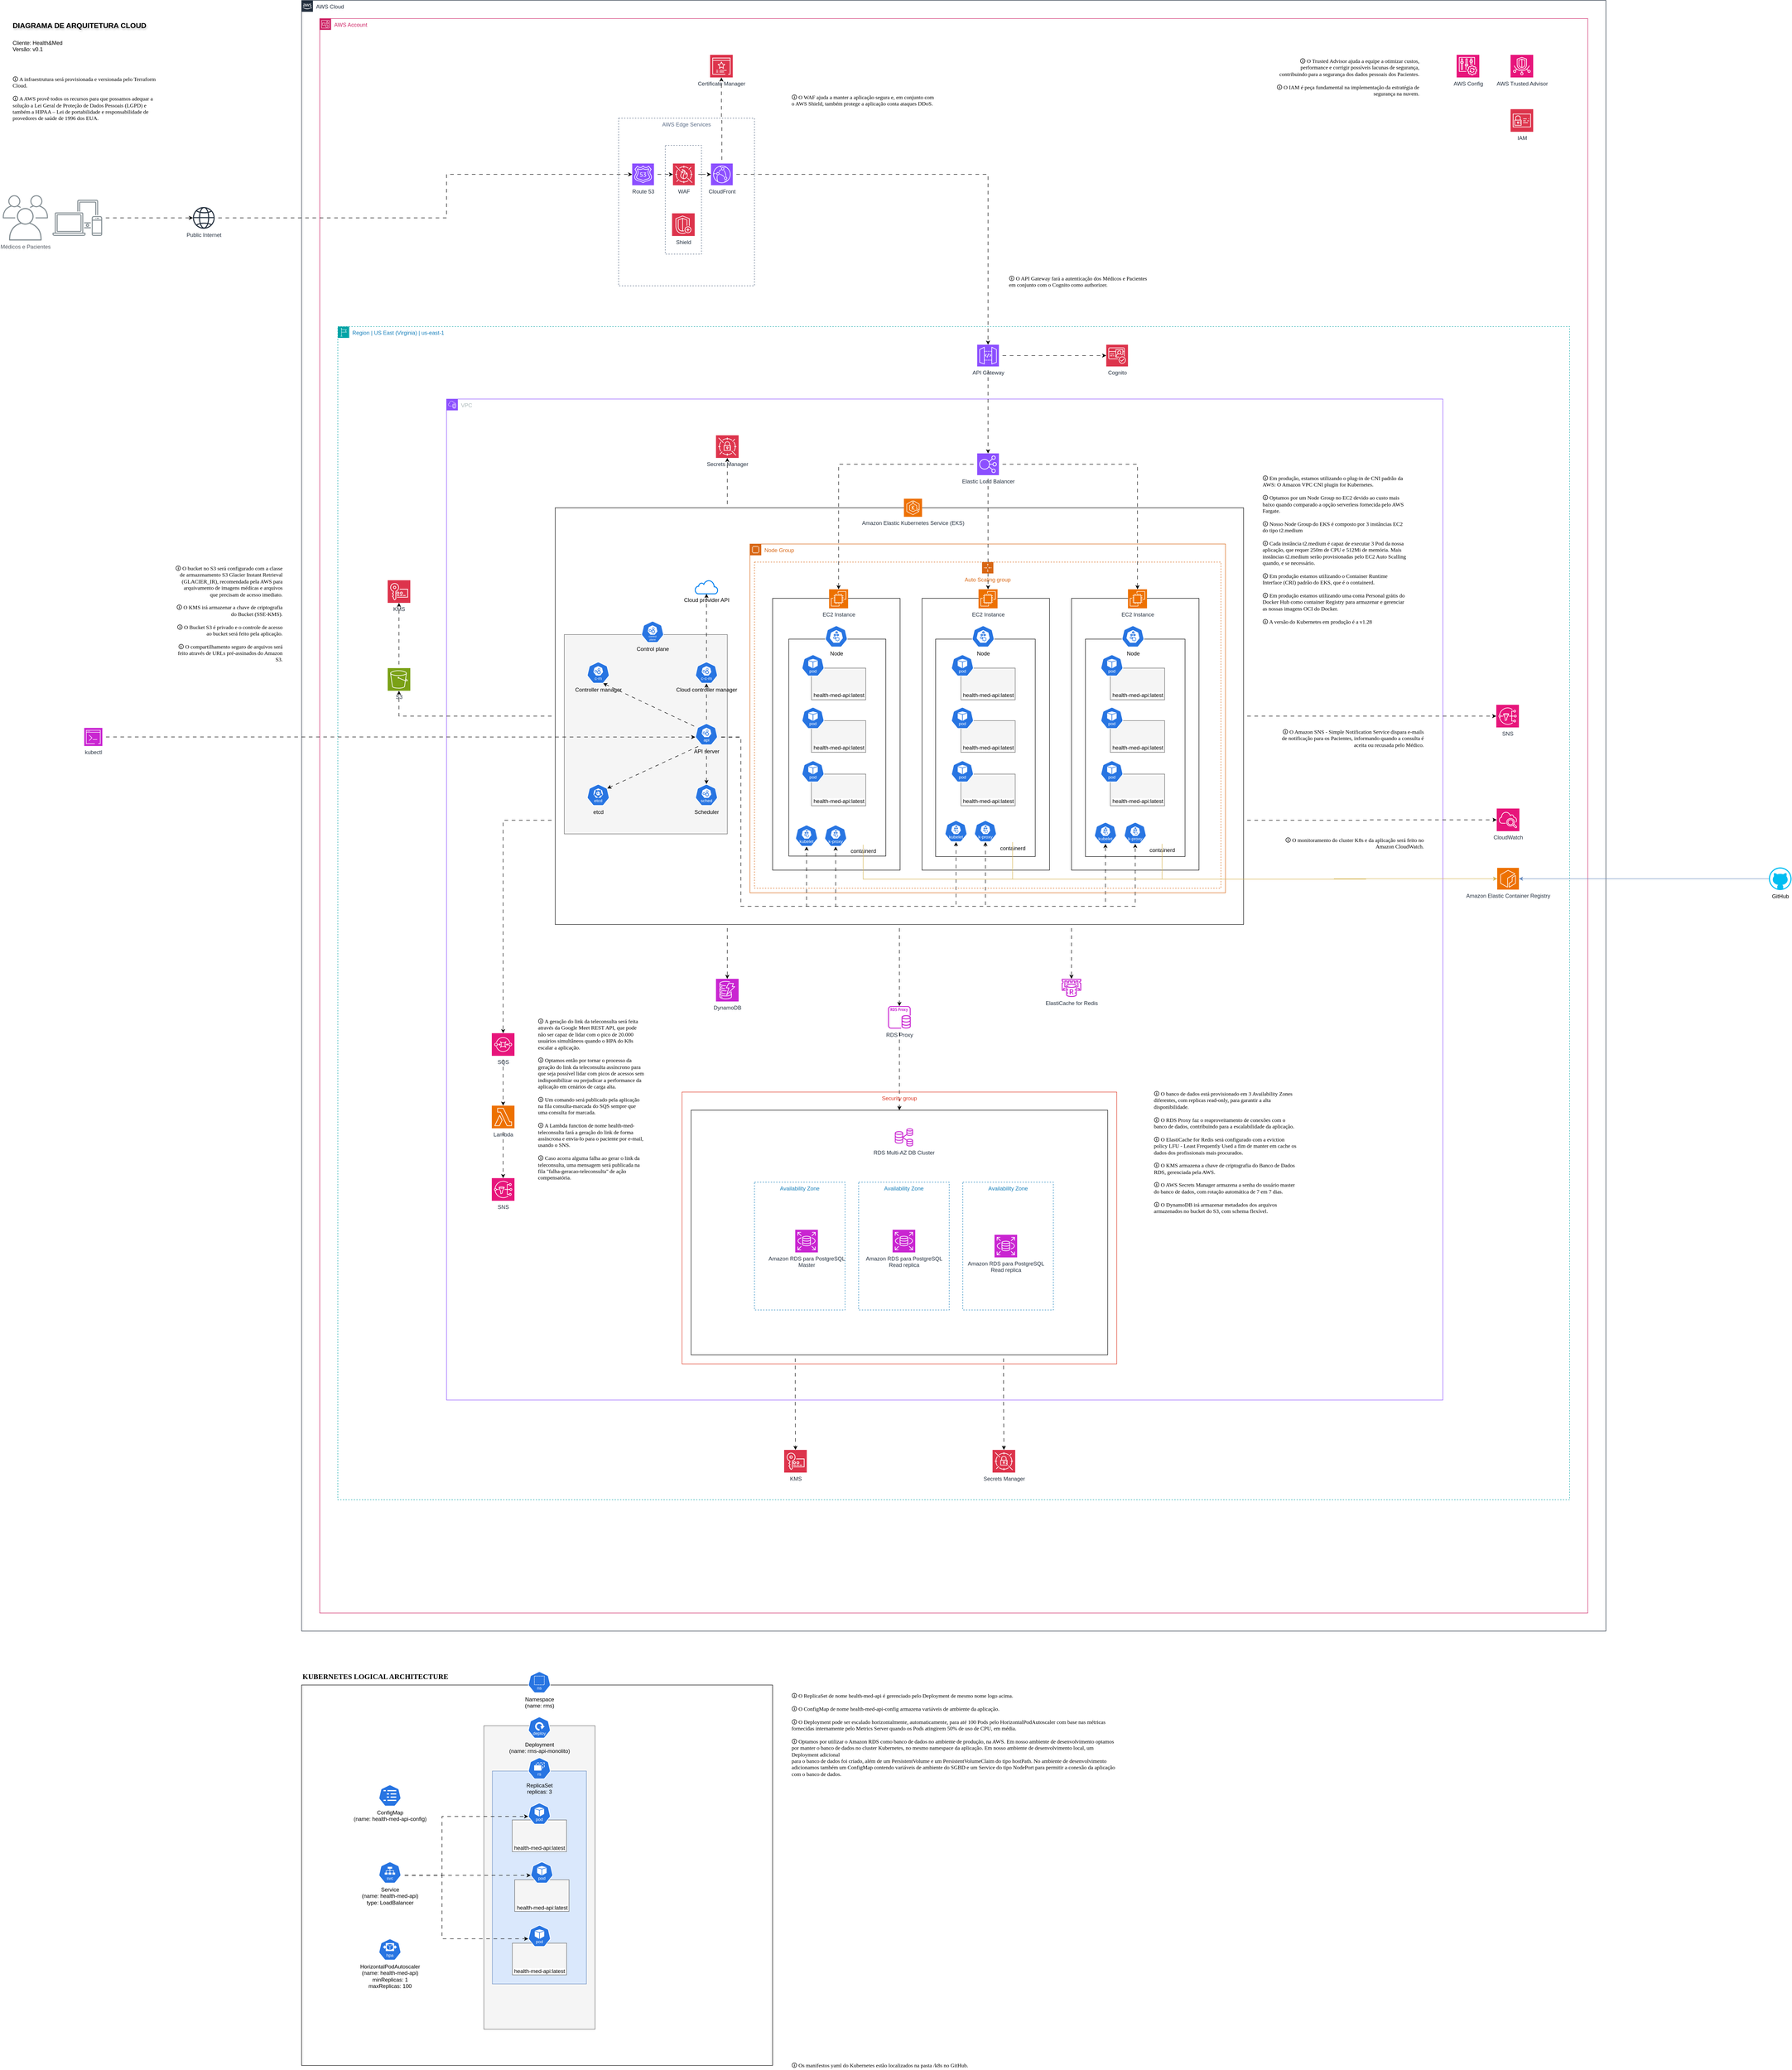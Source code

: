 <mxfile version="24.7.3" type="device">
  <diagram name="Página-1" id="QyuDZeAoyNbm0Pvu70TN">
    <mxGraphModel dx="3728" dy="1132" grid="1" gridSize="10" guides="1" tooltips="1" connect="1" arrows="1" fold="1" page="1" pageScale="1" pageWidth="827" pageHeight="1169" math="0" shadow="0">
      <root>
        <mxCell id="0" />
        <mxCell id="1" parent="0" />
        <mxCell id="L6SBvmUNMrdH3GEFA7w_-1" value="AWS Cloud" style="points=[[0,0],[0.25,0],[0.5,0],[0.75,0],[1,0],[1,0.25],[1,0.5],[1,0.75],[1,1],[0.75,1],[0.5,1],[0.25,1],[0,1],[0,0.75],[0,0.5],[0,0.25]];outlineConnect=0;gradientColor=none;html=1;whiteSpace=wrap;fontSize=12;fontStyle=0;container=1;pointerEvents=0;collapsible=0;recursiveResize=0;shape=mxgraph.aws4.group;grIcon=mxgraph.aws4.group_aws_cloud_alt;strokeColor=#232F3E;fillColor=none;verticalAlign=top;align=left;spacingLeft=30;fontColor=#232F3E;dashed=0;" parent="1" vertex="1">
          <mxGeometry x="-480" y="40" width="2880" height="3600" as="geometry" />
        </mxCell>
        <mxCell id="aZ776irZEMooX4o-13bk-103" value="AWS Edge Services" style="fillColor=none;strokeColor=#5A6C86;dashed=1;verticalAlign=top;fontStyle=0;fontColor=#5A6C86;whiteSpace=wrap;html=1;" parent="L6SBvmUNMrdH3GEFA7w_-1" vertex="1">
          <mxGeometry x="700" y="260" width="300" height="370" as="geometry" />
        </mxCell>
        <mxCell id="aZ776irZEMooX4o-13bk-110" style="edgeStyle=orthogonalEdgeStyle;rounded=0;orthogonalLoop=1;jettySize=auto;html=1;exitX=0.75;exitY=1;exitDx=0;exitDy=0;flowAnimation=1;" parent="L6SBvmUNMrdH3GEFA7w_-1" source="L6SBvmUNMrdH3GEFA7w_-46" target="aZ776irZEMooX4o-13bk-94" edge="1">
          <mxGeometry relative="1" as="geometry" />
        </mxCell>
        <mxCell id="aZ776irZEMooX4o-13bk-125" style="edgeStyle=orthogonalEdgeStyle;rounded=0;orthogonalLoop=1;jettySize=auto;html=1;flowAnimation=1;" parent="L6SBvmUNMrdH3GEFA7w_-1" source="L6SBvmUNMrdH3GEFA7w_-46" target="aZ776irZEMooX4o-13bk-92" edge="1">
          <mxGeometry relative="1" as="geometry" />
        </mxCell>
        <mxCell id="L6SBvmUNMrdH3GEFA7w_-46" value="" style="rounded=0;whiteSpace=wrap;html=1;" parent="L6SBvmUNMrdH3GEFA7w_-1" vertex="1">
          <mxGeometry x="560" y="1120" width="1520" height="920" as="geometry" />
        </mxCell>
        <mxCell id="L6SBvmUNMrdH3GEFA7w_-32" value="" style="rounded=0;whiteSpace=wrap;html=1;fillColor=#f5f5f5;fontColor=#333333;strokeColor=#666666;" parent="L6SBvmUNMrdH3GEFA7w_-1" vertex="1">
          <mxGeometry x="580" y="1400" width="360" height="440" as="geometry" />
        </mxCell>
        <mxCell id="L6SBvmUNMrdH3GEFA7w_-2" value="Amazon Elastic Kubernetes Service (EKS)" style="sketch=0;points=[[0,0,0],[0.25,0,0],[0.5,0,0],[0.75,0,0],[1,0,0],[0,1,0],[0.25,1,0],[0.5,1,0],[0.75,1,0],[1,1,0],[0,0.25,0],[0,0.5,0],[0,0.75,0],[1,0.25,0],[1,0.5,0],[1,0.75,0]];outlineConnect=0;fontColor=#232F3E;fillColor=#ED7100;strokeColor=#ffffff;dashed=0;verticalLabelPosition=bottom;verticalAlign=top;align=center;html=1;fontSize=12;fontStyle=0;aspect=fixed;shape=mxgraph.aws4.resourceIcon;resIcon=mxgraph.aws4.eks;" parent="L6SBvmUNMrdH3GEFA7w_-1" vertex="1">
          <mxGeometry x="1330" y="1100" width="40" height="40" as="geometry" />
        </mxCell>
        <mxCell id="L6SBvmUNMrdH3GEFA7w_-25" value="Control plane" style="aspect=fixed;sketch=0;html=1;dashed=0;whitespace=wrap;fillColor=#2875E2;strokeColor=#ffffff;points=[[0.005,0.63,0],[0.1,0.2,0],[0.9,0.2,0],[0.5,0,0],[0.995,0.63,0],[0.72,0.99,0],[0.5,1,0],[0.28,0.99,0]];shape=mxgraph.kubernetes.icon2;kubernetesLabel=1;prIcon=control_plane;labelPosition=center;verticalLabelPosition=bottom;align=center;verticalAlign=top;" parent="L6SBvmUNMrdH3GEFA7w_-1" vertex="1">
          <mxGeometry x="750" y="1370" width="50" height="48" as="geometry" />
        </mxCell>
        <mxCell id="L6SBvmUNMrdH3GEFA7w_-33" value="" style="rounded=0;whiteSpace=wrap;html=1;" parent="L6SBvmUNMrdH3GEFA7w_-1" vertex="1">
          <mxGeometry x="1040" y="1400" width="201" height="440" as="geometry" />
        </mxCell>
        <mxCell id="L6SBvmUNMrdH3GEFA7w_-27" value="Node" style="aspect=fixed;sketch=0;html=1;dashed=0;whitespace=wrap;fillColor=#2875E2;strokeColor=#ffffff;points=[[0.005,0.63,0],[0.1,0.2,0],[0.9,0.2,0],[0.5,0,0],[0.995,0.63,0],[0.72,0.99,0],[0.5,1,0],[0.28,0.99,0]];shape=mxgraph.kubernetes.icon2;prIcon=node;labelPosition=center;verticalLabelPosition=bottom;align=center;verticalAlign=top;" parent="L6SBvmUNMrdH3GEFA7w_-1" vertex="1">
          <mxGeometry x="1115.5" y="1370" width="50" height="48" as="geometry" />
        </mxCell>
        <mxCell id="L6SBvmUNMrdH3GEFA7w_-83" value="Region | US East (Virginia) | us-east-1" style="points=[[0,0],[0.25,0],[0.5,0],[0.75,0],[1,0],[1,0.25],[1,0.5],[1,0.75],[1,1],[0.75,1],[0.5,1],[0.25,1],[0,1],[0,0.75],[0,0.5],[0,0.25]];outlineConnect=0;gradientColor=none;html=1;whiteSpace=wrap;fontSize=12;fontStyle=0;container=1;pointerEvents=0;collapsible=0;recursiveResize=0;shape=mxgraph.aws4.group;grIcon=mxgraph.aws4.group_region;strokeColor=#00A4A6;fillColor=none;verticalAlign=top;align=left;spacingLeft=30;fontColor=#147EBA;dashed=1;" parent="L6SBvmUNMrdH3GEFA7w_-1" vertex="1">
          <mxGeometry x="80" y="720" width="2720" height="2590" as="geometry" />
        </mxCell>
        <mxCell id="L6SBvmUNMrdH3GEFA7w_-85" value="AWS Account" style="points=[[0,0],[0.25,0],[0.5,0],[0.75,0],[1,0],[1,0.25],[1,0.5],[1,0.75],[1,1],[0.75,1],[0.5,1],[0.25,1],[0,1],[0,0.75],[0,0.5],[0,0.25]];outlineConnect=0;gradientColor=none;html=1;whiteSpace=wrap;fontSize=12;fontStyle=0;container=0;pointerEvents=0;collapsible=0;recursiveResize=0;shape=mxgraph.aws4.group;grIcon=mxgraph.aws4.group_account;strokeColor=#CD2264;fillColor=none;verticalAlign=top;align=left;spacingLeft=30;fontColor=#CD2264;dashed=0;" parent="L6SBvmUNMrdH3GEFA7w_-1" vertex="1">
          <mxGeometry x="40" y="40" width="2800" height="3520" as="geometry" />
        </mxCell>
        <mxCell id="L6SBvmUNMrdH3GEFA7w_-116" value="" style="rounded=0;whiteSpace=wrap;html=1;" parent="L6SBvmUNMrdH3GEFA7w_-1" vertex="1">
          <mxGeometry x="1370" y="1320.01" width="281.5" height="600" as="geometry" />
        </mxCell>
        <mxCell id="L6SBvmUNMrdH3GEFA7w_-152" value="" style="rounded=0;whiteSpace=wrap;html=1;" parent="L6SBvmUNMrdH3GEFA7w_-1" vertex="1">
          <mxGeometry x="1400" y="1410" width="220" height="480" as="geometry" />
        </mxCell>
        <mxCell id="L6SBvmUNMrdH3GEFA7w_-120" value="" style="rounded=0;whiteSpace=wrap;html=1;fillColor=#f5f5f5;fontColor=#333333;strokeColor=#666666;" parent="L6SBvmUNMrdH3GEFA7w_-1" vertex="1">
          <mxGeometry x="1455.75" y="1474" width="120" height="70" as="geometry" />
        </mxCell>
        <mxCell id="L6SBvmUNMrdH3GEFA7w_-121" value="health-med-api:latest" style="shape=image;html=1;verticalAlign=top;verticalLabelPosition=bottom;labelBackgroundColor=#ffffff;imageAspect=0;aspect=fixed;image=https://cdn1.iconfinder.com/data/icons/unicons-line-vol-3/24/docker-128.png" parent="L6SBvmUNMrdH3GEFA7w_-1" vertex="1">
          <mxGeometry x="1496.75" y="1482" width="38" height="38" as="geometry" />
        </mxCell>
        <mxCell id="L6SBvmUNMrdH3GEFA7w_-122" value="" style="rounded=0;whiteSpace=wrap;html=1;fillColor=#f5f5f5;fontColor=#333333;strokeColor=#666666;" parent="L6SBvmUNMrdH3GEFA7w_-1" vertex="1">
          <mxGeometry x="1455.75" y="1590" width="120" height="70" as="geometry" />
        </mxCell>
        <mxCell id="L6SBvmUNMrdH3GEFA7w_-123" value="" style="aspect=fixed;sketch=0;html=1;dashed=0;whitespace=wrap;fillColor=#2875E2;strokeColor=#ffffff;points=[[0.005,0.63,0],[0.1,0.2,0],[0.9,0.2,0],[0.5,0,0],[0.995,0.63,0],[0.72,0.99,0],[0.5,1,0],[0.28,0.99,0]];shape=mxgraph.kubernetes.icon2;kubernetesLabel=1;prIcon=pod;labelPosition=center;verticalLabelPosition=bottom;align=center;verticalAlign=top;" parent="L6SBvmUNMrdH3GEFA7w_-1" vertex="1">
          <mxGeometry x="1434.25" y="1560" width="50" height="48" as="geometry" />
        </mxCell>
        <mxCell id="L6SBvmUNMrdH3GEFA7w_-124" value="health-med-api:latest" style="shape=image;html=1;verticalAlign=top;verticalLabelPosition=bottom;labelBackgroundColor=#ffffff;imageAspect=0;aspect=fixed;image=https://cdn1.iconfinder.com/data/icons/unicons-line-vol-3/24/docker-128.png" parent="L6SBvmUNMrdH3GEFA7w_-1" vertex="1">
          <mxGeometry x="1496.75" y="1598" width="38" height="38" as="geometry" />
        </mxCell>
        <mxCell id="L6SBvmUNMrdH3GEFA7w_-125" value="" style="rounded=0;whiteSpace=wrap;html=1;fillColor=#f5f5f5;fontColor=#333333;strokeColor=#666666;" parent="L6SBvmUNMrdH3GEFA7w_-1" vertex="1">
          <mxGeometry x="1455.75" y="1708" width="120" height="70" as="geometry" />
        </mxCell>
        <mxCell id="L6SBvmUNMrdH3GEFA7w_-126" value="health-med-api:latest" style="shape=image;html=1;verticalAlign=top;verticalLabelPosition=bottom;labelBackgroundColor=#ffffff;imageAspect=0;aspect=fixed;image=https://cdn1.iconfinder.com/data/icons/unicons-line-vol-3/24/docker-128.png" parent="L6SBvmUNMrdH3GEFA7w_-1" vertex="1">
          <mxGeometry x="1496.75" y="1716" width="38" height="38" as="geometry" />
        </mxCell>
        <mxCell id="L6SBvmUNMrdH3GEFA7w_-127" value="" style="aspect=fixed;sketch=0;html=1;dashed=0;whitespace=wrap;fillColor=#2875E2;strokeColor=#ffffff;points=[[0.005,0.63,0],[0.1,0.2,0],[0.9,0.2,0],[0.5,0,0],[0.995,0.63,0],[0.72,0.99,0],[0.5,1,0],[0.28,0.99,0]];shape=mxgraph.kubernetes.icon2;kubernetesLabel=1;prIcon=pod;labelPosition=center;verticalLabelPosition=bottom;align=center;verticalAlign=top;" parent="L6SBvmUNMrdH3GEFA7w_-1" vertex="1">
          <mxGeometry x="1434.25" y="1678" width="50" height="48" as="geometry" />
        </mxCell>
        <mxCell id="L6SBvmUNMrdH3GEFA7w_-128" value="EC2 Instance" style="sketch=0;points=[[0,0,0],[0.25,0,0],[0.5,0,0],[0.75,0,0],[1,0,0],[0,1,0],[0.25,1,0],[0.5,1,0],[0.75,1,0],[1,1,0],[0,0.25,0],[0,0.5,0],[0,0.75,0],[1,0.25,0],[1,0.5,0],[1,0.75,0]];outlineConnect=0;fontColor=#232F3E;fillColor=#ED7100;strokeColor=#ffffff;dashed=0;verticalLabelPosition=bottom;verticalAlign=top;align=center;html=1;fontSize=12;fontStyle=0;aspect=fixed;shape=mxgraph.aws4.resourceIcon;resIcon=mxgraph.aws4.ec2;" parent="L6SBvmUNMrdH3GEFA7w_-1" vertex="1">
          <mxGeometry x="1494.75" y="1300" width="42" height="42" as="geometry" />
        </mxCell>
        <mxCell id="L6SBvmUNMrdH3GEFA7w_-129" value="" style="aspect=fixed;sketch=0;html=1;dashed=0;whitespace=wrap;fillColor=#2875E2;strokeColor=#ffffff;points=[[0.005,0.63,0],[0.1,0.2,0],[0.9,0.2,0],[0.5,0,0],[0.995,0.63,0],[0.72,0.99,0],[0.5,1,0],[0.28,0.99,0]];shape=mxgraph.kubernetes.icon2;kubernetesLabel=1;prIcon=pod;labelPosition=center;verticalLabelPosition=bottom;align=center;verticalAlign=top;" parent="L6SBvmUNMrdH3GEFA7w_-1" vertex="1">
          <mxGeometry x="1434.25" y="1444" width="50" height="48" as="geometry" />
        </mxCell>
        <mxCell id="L6SBvmUNMrdH3GEFA7w_-130" value="" style="rounded=0;whiteSpace=wrap;html=1;" parent="L6SBvmUNMrdH3GEFA7w_-1" vertex="1">
          <mxGeometry x="1700" y="1320.01" width="281.5" height="600" as="geometry" />
        </mxCell>
        <mxCell id="L6SBvmUNMrdH3GEFA7w_-154" value="" style="rounded=0;whiteSpace=wrap;html=1;" parent="L6SBvmUNMrdH3GEFA7w_-1" vertex="1">
          <mxGeometry x="1730.75" y="1410" width="220" height="480" as="geometry" />
        </mxCell>
        <mxCell id="L6SBvmUNMrdH3GEFA7w_-134" value="" style="rounded=0;whiteSpace=wrap;html=1;fillColor=#f5f5f5;fontColor=#333333;strokeColor=#666666;" parent="L6SBvmUNMrdH3GEFA7w_-1" vertex="1">
          <mxGeometry x="1785.75" y="1474" width="120" height="70" as="geometry" />
        </mxCell>
        <mxCell id="L6SBvmUNMrdH3GEFA7w_-135" value="health-med-api:latest" style="shape=image;html=1;verticalAlign=top;verticalLabelPosition=bottom;labelBackgroundColor=#ffffff;imageAspect=0;aspect=fixed;image=https://cdn1.iconfinder.com/data/icons/unicons-line-vol-3/24/docker-128.png" parent="L6SBvmUNMrdH3GEFA7w_-1" vertex="1">
          <mxGeometry x="1826.75" y="1482" width="38" height="38" as="geometry" />
        </mxCell>
        <mxCell id="L6SBvmUNMrdH3GEFA7w_-136" value="" style="rounded=0;whiteSpace=wrap;html=1;fillColor=#f5f5f5;fontColor=#333333;strokeColor=#666666;" parent="L6SBvmUNMrdH3GEFA7w_-1" vertex="1">
          <mxGeometry x="1785.75" y="1590" width="120" height="70" as="geometry" />
        </mxCell>
        <mxCell id="L6SBvmUNMrdH3GEFA7w_-137" value="" style="aspect=fixed;sketch=0;html=1;dashed=0;whitespace=wrap;fillColor=#2875E2;strokeColor=#ffffff;points=[[0.005,0.63,0],[0.1,0.2,0],[0.9,0.2,0],[0.5,0,0],[0.995,0.63,0],[0.72,0.99,0],[0.5,1,0],[0.28,0.99,0]];shape=mxgraph.kubernetes.icon2;kubernetesLabel=1;prIcon=pod;labelPosition=center;verticalLabelPosition=bottom;align=center;verticalAlign=top;" parent="L6SBvmUNMrdH3GEFA7w_-1" vertex="1">
          <mxGeometry x="1764.25" y="1560" width="50" height="48" as="geometry" />
        </mxCell>
        <mxCell id="L6SBvmUNMrdH3GEFA7w_-138" value="health-med-api:latest" style="shape=image;html=1;verticalAlign=top;verticalLabelPosition=bottom;labelBackgroundColor=#ffffff;imageAspect=0;aspect=fixed;image=https://cdn1.iconfinder.com/data/icons/unicons-line-vol-3/24/docker-128.png" parent="L6SBvmUNMrdH3GEFA7w_-1" vertex="1">
          <mxGeometry x="1826.75" y="1598" width="38" height="38" as="geometry" />
        </mxCell>
        <mxCell id="L6SBvmUNMrdH3GEFA7w_-139" value="" style="rounded=0;whiteSpace=wrap;html=1;fillColor=#f5f5f5;fontColor=#333333;strokeColor=#666666;" parent="L6SBvmUNMrdH3GEFA7w_-1" vertex="1">
          <mxGeometry x="1785.75" y="1708" width="120" height="70" as="geometry" />
        </mxCell>
        <mxCell id="L6SBvmUNMrdH3GEFA7w_-140" value="health-med-api:latest" style="shape=image;html=1;verticalAlign=top;verticalLabelPosition=bottom;labelBackgroundColor=#ffffff;imageAspect=0;aspect=fixed;image=https://cdn1.iconfinder.com/data/icons/unicons-line-vol-3/24/docker-128.png" parent="L6SBvmUNMrdH3GEFA7w_-1" vertex="1">
          <mxGeometry x="1826.75" y="1716" width="38" height="38" as="geometry" />
        </mxCell>
        <mxCell id="L6SBvmUNMrdH3GEFA7w_-141" value="" style="aspect=fixed;sketch=0;html=1;dashed=0;whitespace=wrap;fillColor=#2875E2;strokeColor=#ffffff;points=[[0.005,0.63,0],[0.1,0.2,0],[0.9,0.2,0],[0.5,0,0],[0.995,0.63,0],[0.72,0.99,0],[0.5,1,0],[0.28,0.99,0]];shape=mxgraph.kubernetes.icon2;kubernetesLabel=1;prIcon=pod;labelPosition=center;verticalLabelPosition=bottom;align=center;verticalAlign=top;" parent="L6SBvmUNMrdH3GEFA7w_-1" vertex="1">
          <mxGeometry x="1764.25" y="1678" width="50" height="48" as="geometry" />
        </mxCell>
        <mxCell id="L6SBvmUNMrdH3GEFA7w_-142" value="EC2 Instance" style="sketch=0;points=[[0,0,0],[0.25,0,0],[0.5,0,0],[0.75,0,0],[1,0,0],[0,1,0],[0.25,1,0],[0.5,1,0],[0.75,1,0],[1,1,0],[0,0.25,0],[0,0.5,0],[0,0.75,0],[1,0.25,0],[1,0.5,0],[1,0.75,0]];outlineConnect=0;fontColor=#232F3E;fillColor=#ED7100;strokeColor=#ffffff;dashed=0;verticalLabelPosition=bottom;verticalAlign=top;align=center;html=1;fontSize=12;fontStyle=0;aspect=fixed;shape=mxgraph.aws4.resourceIcon;resIcon=mxgraph.aws4.ec2;" parent="L6SBvmUNMrdH3GEFA7w_-1" vertex="1">
          <mxGeometry x="1824.75" y="1300" width="42" height="42" as="geometry" />
        </mxCell>
        <mxCell id="L6SBvmUNMrdH3GEFA7w_-143" value="" style="aspect=fixed;sketch=0;html=1;dashed=0;whitespace=wrap;fillColor=#2875E2;strokeColor=#ffffff;points=[[0.005,0.63,0],[0.1,0.2,0],[0.9,0.2,0],[0.5,0,0],[0.995,0.63,0],[0.72,0.99,0],[0.5,1,0],[0.28,0.99,0]];shape=mxgraph.kubernetes.icon2;kubernetesLabel=1;prIcon=pod;labelPosition=center;verticalLabelPosition=bottom;align=center;verticalAlign=top;" parent="L6SBvmUNMrdH3GEFA7w_-1" vertex="1">
          <mxGeometry x="1764.25" y="1444" width="50" height="48" as="geometry" />
        </mxCell>
        <mxCell id="L6SBvmUNMrdH3GEFA7w_-144" style="edgeStyle=orthogonalEdgeStyle;rounded=0;orthogonalLoop=1;jettySize=auto;html=1;exitX=0.995;exitY=0.63;exitDx=0;exitDy=0;exitPerimeter=0;entryX=0.5;entryY=1;entryDx=0;entryDy=0;entryPerimeter=0;flowAnimation=1;" parent="L6SBvmUNMrdH3GEFA7w_-1" source="L6SBvmUNMrdH3GEFA7w_-17" target="L6SBvmUNMrdH3GEFA7w_-117" edge="1">
          <mxGeometry relative="1" as="geometry">
            <Array as="points">
              <mxPoint x="970" y="1626" />
              <mxPoint x="970" y="2000" />
              <mxPoint x="1445" y="2000" />
            </Array>
          </mxGeometry>
        </mxCell>
        <mxCell id="L6SBvmUNMrdH3GEFA7w_-145" style="edgeStyle=orthogonalEdgeStyle;rounded=0;orthogonalLoop=1;jettySize=auto;html=1;exitX=0.995;exitY=0.63;exitDx=0;exitDy=0;exitPerimeter=0;entryX=0.5;entryY=1;entryDx=0;entryDy=0;entryPerimeter=0;flowAnimation=1;" parent="L6SBvmUNMrdH3GEFA7w_-1" source="L6SBvmUNMrdH3GEFA7w_-17" target="L6SBvmUNMrdH3GEFA7w_-131" edge="1">
          <mxGeometry relative="1" as="geometry">
            <Array as="points">
              <mxPoint x="970" y="1626" />
              <mxPoint x="970" y="2000" />
              <mxPoint x="1775" y="2000" />
            </Array>
          </mxGeometry>
        </mxCell>
        <mxCell id="L6SBvmUNMrdH3GEFA7w_-153" value="Node" style="aspect=fixed;sketch=0;html=1;dashed=0;whitespace=wrap;fillColor=#2875E2;strokeColor=#ffffff;points=[[0.005,0.63,0],[0.1,0.2,0],[0.9,0.2,0],[0.5,0,0],[0.995,0.63,0],[0.72,0.99,0],[0.5,1,0],[0.28,0.99,0]];shape=mxgraph.kubernetes.icon2;prIcon=node;labelPosition=center;verticalLabelPosition=bottom;align=center;verticalAlign=top;" parent="L6SBvmUNMrdH3GEFA7w_-1" vertex="1">
          <mxGeometry x="1480" y="1380" width="50" height="48" as="geometry" />
        </mxCell>
        <mxCell id="L6SBvmUNMrdH3GEFA7w_-155" value="Node" style="aspect=fixed;sketch=0;html=1;dashed=0;whitespace=wrap;fillColor=#2875E2;strokeColor=#ffffff;points=[[0.005,0.63,0],[0.1,0.2,0],[0.9,0.2,0],[0.5,0,0],[0.995,0.63,0],[0.72,0.99,0],[0.5,1,0],[0.28,0.99,0]];shape=mxgraph.kubernetes.icon2;prIcon=node;labelPosition=center;verticalLabelPosition=bottom;align=center;verticalAlign=top;" parent="L6SBvmUNMrdH3GEFA7w_-1" vertex="1">
          <mxGeometry x="1810.75" y="1380" width="50" height="48" as="geometry" />
        </mxCell>
        <mxCell id="L6SBvmUNMrdH3GEFA7w_-117" value="" style="aspect=fixed;sketch=0;html=1;dashed=0;whitespace=wrap;fillColor=#2875E2;strokeColor=#ffffff;points=[[0.005,0.63,0],[0.1,0.2,0],[0.9,0.2,0],[0.5,0,0],[0.995,0.63,0],[0.72,0.99,0],[0.5,1,0],[0.28,0.99,0]];shape=mxgraph.kubernetes.icon2;kubernetesLabel=1;prIcon=kubelet" parent="L6SBvmUNMrdH3GEFA7w_-1" vertex="1">
          <mxGeometry x="1420" y="1810" width="50" height="48" as="geometry" />
        </mxCell>
        <mxCell id="L6SBvmUNMrdH3GEFA7w_-118" value="" style="aspect=fixed;sketch=0;html=1;dashed=0;whitespace=wrap;fillColor=#2875E2;strokeColor=#ffffff;points=[[0.005,0.63,0],[0.1,0.2,0],[0.9,0.2,0],[0.5,0,0],[0.995,0.63,0],[0.72,0.99,0],[0.5,1,0],[0.28,0.99,0]];shape=mxgraph.kubernetes.icon2;kubernetesLabel=1;prIcon=k_proxy" parent="L6SBvmUNMrdH3GEFA7w_-1" vertex="1">
          <mxGeometry x="1485" y="1810" width="50" height="48" as="geometry" />
        </mxCell>
        <mxCell id="L6SBvmUNMrdH3GEFA7w_-119" value="containerd" style="shape=image;html=1;verticalAlign=top;verticalLabelPosition=bottom;labelBackgroundColor=#ffffff;imageAspect=0;aspect=fixed;image=https://cdn1.iconfinder.com/data/icons/unicons-line-vol-3/24/docker-128.png" parent="L6SBvmUNMrdH3GEFA7w_-1" vertex="1">
          <mxGeometry x="1550" y="1818" width="40" height="40" as="geometry" />
        </mxCell>
        <mxCell id="L6SBvmUNMrdH3GEFA7w_-131" value="" style="aspect=fixed;sketch=0;html=1;dashed=0;whitespace=wrap;fillColor=#2875E2;strokeColor=#ffffff;points=[[0.005,0.63,0],[0.1,0.2,0],[0.9,0.2,0],[0.5,0,0],[0.995,0.63,0],[0.72,0.99,0],[0.5,1,0],[0.28,0.99,0]];shape=mxgraph.kubernetes.icon2;kubernetesLabel=1;prIcon=kubelet" parent="L6SBvmUNMrdH3GEFA7w_-1" vertex="1">
          <mxGeometry x="1750" y="1814" width="50" height="48" as="geometry" />
        </mxCell>
        <mxCell id="L6SBvmUNMrdH3GEFA7w_-132" value="" style="aspect=fixed;sketch=0;html=1;dashed=0;whitespace=wrap;fillColor=#2875E2;strokeColor=#ffffff;points=[[0.005,0.63,0],[0.1,0.2,0],[0.9,0.2,0],[0.5,0,0],[0.995,0.63,0],[0.72,0.99,0],[0.5,1,0],[0.28,0.99,0]];shape=mxgraph.kubernetes.icon2;kubernetesLabel=1;prIcon=k_proxy" parent="L6SBvmUNMrdH3GEFA7w_-1" vertex="1">
          <mxGeometry x="1815.75" y="1814" width="50" height="48" as="geometry" />
        </mxCell>
        <mxCell id="L6SBvmUNMrdH3GEFA7w_-133" value="containerd" style="shape=image;html=1;verticalAlign=top;verticalLabelPosition=bottom;labelBackgroundColor=#ffffff;imageAspect=0;aspect=fixed;image=https://cdn1.iconfinder.com/data/icons/unicons-line-vol-3/24/docker-128.png" parent="L6SBvmUNMrdH3GEFA7w_-1" vertex="1">
          <mxGeometry x="1880" y="1822" width="40" height="40" as="geometry" />
        </mxCell>
        <mxCell id="L6SBvmUNMrdH3GEFA7w_-147" style="edgeStyle=orthogonalEdgeStyle;rounded=0;orthogonalLoop=1;jettySize=auto;html=1;fillColor=#fff2cc;strokeColor=#d6b656;flowAnimation=0;entryX=0;entryY=0.5;entryDx=0;entryDy=0;entryPerimeter=0;" parent="L6SBvmUNMrdH3GEFA7w_-1" source="L6SBvmUNMrdH3GEFA7w_-119" target="aZ776irZEMooX4o-13bk-7" edge="1">
          <mxGeometry relative="1" as="geometry">
            <mxPoint x="2470" y="1950" as="targetPoint" />
            <Array as="points">
              <mxPoint x="1570" y="1940" />
              <mxPoint x="2280" y="1940" />
              <mxPoint x="2350" y="1939" />
            </Array>
          </mxGeometry>
        </mxCell>
        <mxCell id="L6SBvmUNMrdH3GEFA7w_-148" style="edgeStyle=orthogonalEdgeStyle;rounded=0;orthogonalLoop=1;jettySize=auto;html=1;entryX=0;entryY=0.5;entryDx=0;entryDy=0;fillColor=#fff2cc;strokeColor=#d6b656;flowAnimation=0;entryPerimeter=0;" parent="L6SBvmUNMrdH3GEFA7w_-1" source="L6SBvmUNMrdH3GEFA7w_-133" target="aZ776irZEMooX4o-13bk-7" edge="1">
          <mxGeometry relative="1" as="geometry">
            <Array as="points">
              <mxPoint x="1900" y="1940" />
              <mxPoint x="2350" y="1940" />
            </Array>
          </mxGeometry>
        </mxCell>
        <mxCell id="L6SBvmUNMrdH3GEFA7w_-157" style="edgeStyle=orthogonalEdgeStyle;rounded=0;orthogonalLoop=1;jettySize=auto;html=1;exitX=0.995;exitY=0.63;exitDx=0;exitDy=0;exitPerimeter=0;entryX=0.5;entryY=1;entryDx=0;entryDy=0;entryPerimeter=0;flowAnimation=1;" parent="L6SBvmUNMrdH3GEFA7w_-1" source="L6SBvmUNMrdH3GEFA7w_-17" target="L6SBvmUNMrdH3GEFA7w_-118" edge="1">
          <mxGeometry relative="1" as="geometry">
            <Array as="points">
              <mxPoint x="970" y="1626" />
              <mxPoint x="970" y="2000" />
              <mxPoint x="1510" y="2000" />
            </Array>
          </mxGeometry>
        </mxCell>
        <mxCell id="L6SBvmUNMrdH3GEFA7w_-158" style="edgeStyle=orthogonalEdgeStyle;rounded=0;orthogonalLoop=1;jettySize=auto;html=1;exitX=0.995;exitY=0.63;exitDx=0;exitDy=0;exitPerimeter=0;entryX=0.5;entryY=1;entryDx=0;entryDy=0;entryPerimeter=0;flowAnimation=1;" parent="L6SBvmUNMrdH3GEFA7w_-1" source="L6SBvmUNMrdH3GEFA7w_-17" target="L6SBvmUNMrdH3GEFA7w_-132" edge="1">
          <mxGeometry relative="1" as="geometry">
            <Array as="points">
              <mxPoint x="970" y="1626" />
              <mxPoint x="970" y="2000" />
              <mxPoint x="1841" y="2000" />
            </Array>
          </mxGeometry>
        </mxCell>
        <mxCell id="L6SBvmUNMrdH3GEFA7w_-23" value="etcd" style="aspect=fixed;sketch=0;html=1;dashed=0;whitespace=wrap;fillColor=#2875E2;strokeColor=#ffffff;points=[[0.005,0.63,0],[0.1,0.2,0],[0.9,0.2,0],[0.5,0,0],[0.995,0.63,0],[0.72,0.99,0],[0.5,1,0],[0.28,0.99,0]];shape=mxgraph.kubernetes.icon2;kubernetesLabel=1;prIcon=etcd;labelPosition=center;verticalLabelPosition=bottom;align=center;verticalAlign=top;" parent="L6SBvmUNMrdH3GEFA7w_-1" vertex="1">
          <mxGeometry x="630" y="1730" width="50" height="48" as="geometry" />
        </mxCell>
        <mxCell id="L6SBvmUNMrdH3GEFA7w_-59" value="" style="endArrow=classic;html=1;rounded=0;entryX=0.9;entryY=0.2;entryDx=0;entryDy=0;entryPerimeter=0;exitX=0.28;exitY=0.99;exitDx=0;exitDy=0;exitPerimeter=0;flowAnimation=1;" parent="L6SBvmUNMrdH3GEFA7w_-1" source="L6SBvmUNMrdH3GEFA7w_-17" target="L6SBvmUNMrdH3GEFA7w_-23" edge="1">
          <mxGeometry width="50" height="50" relative="1" as="geometry">
            <mxPoint x="1130" y="1740" as="sourcePoint" />
            <mxPoint x="1180" y="1690" as="targetPoint" />
          </mxGeometry>
        </mxCell>
        <mxCell id="94TOJgzLUkNtwb4Dzyfh-5" value="Node Group" style="points=[[0,0],[0.25,0],[0.5,0],[0.75,0],[1,0],[1,0.25],[1,0.5],[1,0.75],[1,1],[0.75,1],[0.5,1],[0.25,1],[0,1],[0,0.75],[0,0.5],[0,0.25]];outlineConnect=0;gradientColor=none;html=1;whiteSpace=wrap;fontSize=12;fontStyle=0;container=1;pointerEvents=0;collapsible=0;recursiveResize=0;shape=mxgraph.aws4.group;grIcon=mxgraph.aws4.group_ec2_instance_contents;strokeColor=#D86613;fillColor=none;verticalAlign=top;align=left;spacingLeft=30;fontColor=#D86613;dashed=0;" parent="L6SBvmUNMrdH3GEFA7w_-1" vertex="1">
          <mxGeometry x="990" y="1200" width="1050" height="770" as="geometry" />
        </mxCell>
        <mxCell id="aZ776irZEMooX4o-13bk-64" style="edgeStyle=orthogonalEdgeStyle;rounded=0;orthogonalLoop=1;jettySize=auto;html=1;entryX=0.5;entryY=0;entryDx=0;entryDy=0;entryPerimeter=0;flowAnimation=1;" parent="L6SBvmUNMrdH3GEFA7w_-1" source="aZ776irZEMooX4o-13bk-56" target="L6SBvmUNMrdH3GEFA7w_-128" edge="1">
          <mxGeometry relative="1" as="geometry" />
        </mxCell>
        <mxCell id="aZ776irZEMooX4o-13bk-65" style="edgeStyle=orthogonalEdgeStyle;rounded=0;orthogonalLoop=1;jettySize=auto;html=1;entryX=0.5;entryY=0;entryDx=0;entryDy=0;entryPerimeter=0;flowAnimation=1;" parent="L6SBvmUNMrdH3GEFA7w_-1" source="aZ776irZEMooX4o-13bk-56" target="L6SBvmUNMrdH3GEFA7w_-142" edge="1">
          <mxGeometry relative="1" as="geometry" />
        </mxCell>
        <mxCell id="aZ776irZEMooX4o-13bk-69" value="Auto Scaling group" style="points=[[0,0],[0.25,0],[0.5,0],[0.75,0],[1,0],[1,0.25],[1,0.5],[1,0.75],[1,1],[0.75,1],[0.5,1],[0.25,1],[0,1],[0,0.75],[0,0.5],[0,0.25]];outlineConnect=0;gradientColor=none;html=1;whiteSpace=wrap;fontSize=12;fontStyle=0;container=1;pointerEvents=0;collapsible=0;recursiveResize=0;shape=mxgraph.aws4.groupCenter;grIcon=mxgraph.aws4.group_auto_scaling_group;grStroke=1;strokeColor=#D86613;fillColor=none;verticalAlign=top;align=center;fontColor=#D86613;dashed=1;spacingTop=25;" parent="L6SBvmUNMrdH3GEFA7w_-1" vertex="1">
          <mxGeometry x="1000" y="1240" width="1030" height="720" as="geometry" />
        </mxCell>
        <mxCell id="L6SBvmUNMrdH3GEFA7w_-34" value="" style="rounded=0;whiteSpace=wrap;html=1;" parent="L6SBvmUNMrdH3GEFA7w_-1" vertex="1">
          <mxGeometry x="1040" y="1320.01" width="281.5" height="600" as="geometry" />
        </mxCell>
        <mxCell id="L6SBvmUNMrdH3GEFA7w_-16" value="Cloud controller manager" style="aspect=fixed;sketch=0;html=1;dashed=0;whitespace=wrap;fillColor=#2875E2;strokeColor=#ffffff;points=[[0.005,0.63,0],[0.1,0.2,0],[0.9,0.2,0],[0.5,0,0],[0.995,0.63,0],[0.72,0.99,0],[0.5,1,0],[0.28,0.99,0]];shape=mxgraph.kubernetes.icon2;kubernetesLabel=1;prIcon=c_c_m;labelPosition=center;verticalLabelPosition=bottom;align=center;verticalAlign=top;" parent="L6SBvmUNMrdH3GEFA7w_-1" vertex="1">
          <mxGeometry x="869" y="1460" width="50" height="48" as="geometry" />
        </mxCell>
        <mxCell id="L6SBvmUNMrdH3GEFA7w_-17" value="API server" style="aspect=fixed;sketch=0;html=1;dashed=0;whitespace=wrap;fillColor=#2875E2;strokeColor=#ffffff;points=[[0.005,0.63,0],[0.1,0.2,0],[0.9,0.2,0],[0.5,0,0],[0.995,0.63,0],[0.72,0.99,0],[0.5,1,0],[0.28,0.99,0]];shape=mxgraph.kubernetes.icon2;kubernetesLabel=1;prIcon=api;labelPosition=center;verticalLabelPosition=bottom;align=center;verticalAlign=top;" parent="L6SBvmUNMrdH3GEFA7w_-1" vertex="1">
          <mxGeometry x="869" y="1596.01" width="50" height="48" as="geometry" />
        </mxCell>
        <mxCell id="L6SBvmUNMrdH3GEFA7w_-53" value="" style="edgeStyle=orthogonalEdgeStyle;rounded=0;orthogonalLoop=1;jettySize=auto;html=1;flowAnimation=1;" parent="L6SBvmUNMrdH3GEFA7w_-1" source="L6SBvmUNMrdH3GEFA7w_-17" target="L6SBvmUNMrdH3GEFA7w_-16" edge="1">
          <mxGeometry relative="1" as="geometry" />
        </mxCell>
        <mxCell id="L6SBvmUNMrdH3GEFA7w_-24" value="Scheduler" style="aspect=fixed;sketch=0;html=1;dashed=0;whitespace=wrap;fillColor=#2875E2;strokeColor=#ffffff;points=[[0.005,0.63,0],[0.1,0.2,0],[0.9,0.2,0],[0.5,0,0],[0.995,0.63,0],[0.72,0.99,0],[0.5,1,0],[0.28,0.99,0]];shape=mxgraph.kubernetes.icon2;kubernetesLabel=1;prIcon=sched;labelPosition=center;verticalLabelPosition=bottom;align=center;verticalAlign=top;" parent="L6SBvmUNMrdH3GEFA7w_-1" vertex="1">
          <mxGeometry x="869" y="1730" width="50" height="48" as="geometry" />
        </mxCell>
        <mxCell id="L6SBvmUNMrdH3GEFA7w_-54" value="" style="edgeStyle=orthogonalEdgeStyle;rounded=0;orthogonalLoop=1;jettySize=auto;html=1;flowAnimation=1;" parent="L6SBvmUNMrdH3GEFA7w_-1" source="L6SBvmUNMrdH3GEFA7w_-17" target="L6SBvmUNMrdH3GEFA7w_-24" edge="1">
          <mxGeometry relative="1" as="geometry" />
        </mxCell>
        <mxCell id="L6SBvmUNMrdH3GEFA7w_-18" value="Controller manager" style="aspect=fixed;sketch=0;html=1;dashed=0;whitespace=wrap;fillColor=#2875E2;strokeColor=#ffffff;points=[[0.005,0.63,0],[0.1,0.2,0],[0.9,0.2,0],[0.5,0,0],[0.995,0.63,0],[0.72,0.99,0],[0.5,1,0],[0.28,0.99,0]];shape=mxgraph.kubernetes.icon2;kubernetesLabel=1;prIcon=c_m;labelPosition=center;verticalLabelPosition=bottom;align=center;verticalAlign=top;" parent="L6SBvmUNMrdH3GEFA7w_-1" vertex="1">
          <mxGeometry x="630" y="1460" width="50" height="48" as="geometry" />
        </mxCell>
        <mxCell id="L6SBvmUNMrdH3GEFA7w_-57" value="" style="endArrow=classic;html=1;rounded=0;exitX=0.1;exitY=0.2;exitDx=0;exitDy=0;exitPerimeter=0;entryX=0.72;entryY=0.99;entryDx=0;entryDy=0;entryPerimeter=0;flowAnimation=1;" parent="L6SBvmUNMrdH3GEFA7w_-1" source="L6SBvmUNMrdH3GEFA7w_-17" target="L6SBvmUNMrdH3GEFA7w_-18" edge="1">
          <mxGeometry width="50" height="50" relative="1" as="geometry">
            <mxPoint x="470" y="1650" as="sourcePoint" />
            <mxPoint x="520" y="1600" as="targetPoint" />
          </mxGeometry>
        </mxCell>
        <mxCell id="L6SBvmUNMrdH3GEFA7w_-150" value="" style="rounded=0;whiteSpace=wrap;html=1;" parent="L6SBvmUNMrdH3GEFA7w_-1" vertex="1">
          <mxGeometry x="1075.75" y="1410" width="214.25" height="479" as="geometry" />
        </mxCell>
        <mxCell id="L6SBvmUNMrdH3GEFA7w_-86" value="" style="rounded=0;whiteSpace=wrap;html=1;fillColor=#f5f5f5;fontColor=#333333;strokeColor=#666666;" parent="L6SBvmUNMrdH3GEFA7w_-1" vertex="1">
          <mxGeometry x="1125.75" y="1474" width="120" height="70" as="geometry" />
        </mxCell>
        <mxCell id="L6SBvmUNMrdH3GEFA7w_-41" value="health-med-api:latest" style="shape=image;html=1;verticalAlign=top;verticalLabelPosition=bottom;labelBackgroundColor=#ffffff;imageAspect=0;aspect=fixed;image=https://cdn1.iconfinder.com/data/icons/unicons-line-vol-3/24/docker-128.png" parent="L6SBvmUNMrdH3GEFA7w_-1" vertex="1">
          <mxGeometry x="1166.75" y="1482" width="38" height="38" as="geometry" />
        </mxCell>
        <mxCell id="L6SBvmUNMrdH3GEFA7w_-108" value="" style="rounded=0;whiteSpace=wrap;html=1;fillColor=#f5f5f5;fontColor=#333333;strokeColor=#666666;" parent="L6SBvmUNMrdH3GEFA7w_-1" vertex="1">
          <mxGeometry x="1125.75" y="1590" width="120" height="70" as="geometry" />
        </mxCell>
        <mxCell id="L6SBvmUNMrdH3GEFA7w_-109" value="" style="aspect=fixed;sketch=0;html=1;dashed=0;whitespace=wrap;fillColor=#2875E2;strokeColor=#ffffff;points=[[0.005,0.63,0],[0.1,0.2,0],[0.9,0.2,0],[0.5,0,0],[0.995,0.63,0],[0.72,0.99,0],[0.5,1,0],[0.28,0.99,0]];shape=mxgraph.kubernetes.icon2;kubernetesLabel=1;prIcon=pod;labelPosition=center;verticalLabelPosition=bottom;align=center;verticalAlign=top;" parent="L6SBvmUNMrdH3GEFA7w_-1" vertex="1">
          <mxGeometry x="1104.25" y="1560" width="50" height="48" as="geometry" />
        </mxCell>
        <mxCell id="L6SBvmUNMrdH3GEFA7w_-110" value="health-med-api:latest" style="shape=image;html=1;verticalAlign=top;verticalLabelPosition=bottom;labelBackgroundColor=#ffffff;imageAspect=0;aspect=fixed;image=https://cdn1.iconfinder.com/data/icons/unicons-line-vol-3/24/docker-128.png" parent="L6SBvmUNMrdH3GEFA7w_-1" vertex="1">
          <mxGeometry x="1166.75" y="1598" width="38" height="38" as="geometry" />
        </mxCell>
        <mxCell id="L6SBvmUNMrdH3GEFA7w_-111" value="" style="rounded=0;whiteSpace=wrap;html=1;fillColor=#f5f5f5;fontColor=#333333;strokeColor=#666666;" parent="L6SBvmUNMrdH3GEFA7w_-1" vertex="1">
          <mxGeometry x="1125.75" y="1708" width="120" height="70" as="geometry" />
        </mxCell>
        <mxCell id="L6SBvmUNMrdH3GEFA7w_-113" value="health-med-api:latest" style="shape=image;html=1;verticalAlign=top;verticalLabelPosition=bottom;labelBackgroundColor=#ffffff;imageAspect=0;aspect=fixed;image=https://cdn1.iconfinder.com/data/icons/unicons-line-vol-3/24/docker-128.png" parent="L6SBvmUNMrdH3GEFA7w_-1" vertex="1">
          <mxGeometry x="1166.75" y="1716" width="38" height="38" as="geometry" />
        </mxCell>
        <mxCell id="L6SBvmUNMrdH3GEFA7w_-112" value="" style="aspect=fixed;sketch=0;html=1;dashed=0;whitespace=wrap;fillColor=#2875E2;strokeColor=#ffffff;points=[[0.005,0.63,0],[0.1,0.2,0],[0.9,0.2,0],[0.5,0,0],[0.995,0.63,0],[0.72,0.99,0],[0.5,1,0],[0.28,0.99,0]];shape=mxgraph.kubernetes.icon2;kubernetesLabel=1;prIcon=pod;labelPosition=center;verticalLabelPosition=bottom;align=center;verticalAlign=top;" parent="L6SBvmUNMrdH3GEFA7w_-1" vertex="1">
          <mxGeometry x="1104.25" y="1678" width="50" height="48" as="geometry" />
        </mxCell>
        <mxCell id="L6SBvmUNMrdH3GEFA7w_-35" value="EC2 Instance" style="sketch=0;points=[[0,0,0],[0.25,0,0],[0.5,0,0],[0.75,0,0],[1,0,0],[0,1,0],[0.25,1,0],[0.5,1,0],[0.75,1,0],[1,1,0],[0,0.25,0],[0,0.5,0],[0,0.75,0],[1,0.25,0],[1,0.5,0],[1,0.75,0]];outlineConnect=0;fontColor=#232F3E;fillColor=#ED7100;strokeColor=#ffffff;dashed=0;verticalLabelPosition=bottom;verticalAlign=top;align=center;html=1;fontSize=12;fontStyle=0;aspect=fixed;shape=mxgraph.aws4.resourceIcon;resIcon=mxgraph.aws4.ec2;" parent="L6SBvmUNMrdH3GEFA7w_-1" vertex="1">
          <mxGeometry x="1164.75" y="1300" width="42" height="42" as="geometry" />
        </mxCell>
        <mxCell id="L6SBvmUNMrdH3GEFA7w_-47" value="" style="aspect=fixed;sketch=0;html=1;dashed=0;whitespace=wrap;fillColor=#2875E2;strokeColor=#ffffff;points=[[0.005,0.63,0],[0.1,0.2,0],[0.9,0.2,0],[0.5,0,0],[0.995,0.63,0],[0.72,0.99,0],[0.5,1,0],[0.28,0.99,0]];shape=mxgraph.kubernetes.icon2;kubernetesLabel=1;prIcon=pod;labelPosition=center;verticalLabelPosition=bottom;align=center;verticalAlign=top;" parent="L6SBvmUNMrdH3GEFA7w_-1" vertex="1">
          <mxGeometry x="1104.25" y="1444" width="50" height="48" as="geometry" />
        </mxCell>
        <mxCell id="L6SBvmUNMrdH3GEFA7w_-151" value="Node" style="aspect=fixed;sketch=0;html=1;dashed=0;whitespace=wrap;fillColor=#2875E2;strokeColor=#ffffff;points=[[0.005,0.63,0],[0.1,0.2,0],[0.9,0.2,0],[0.5,0,0],[0.995,0.63,0],[0.72,0.99,0],[0.5,1,0],[0.28,0.99,0]];shape=mxgraph.kubernetes.icon2;prIcon=node;labelPosition=center;verticalLabelPosition=bottom;align=center;verticalAlign=top;" parent="L6SBvmUNMrdH3GEFA7w_-1" vertex="1">
          <mxGeometry x="1155.75" y="1380" width="50" height="48" as="geometry" />
        </mxCell>
        <mxCell id="L6SBvmUNMrdH3GEFA7w_-15" value="" style="aspect=fixed;sketch=0;html=1;dashed=0;whitespace=wrap;fillColor=#2875E2;strokeColor=#ffffff;points=[[0.005,0.63,0],[0.1,0.2,0],[0.9,0.2,0],[0.5,0,0],[0.995,0.63,0],[0.72,0.99,0],[0.5,1,0],[0.28,0.99,0]];shape=mxgraph.kubernetes.icon2;kubernetesLabel=1;prIcon=kubelet" parent="L6SBvmUNMrdH3GEFA7w_-1" vertex="1">
          <mxGeometry x="1090" y="1820" width="50" height="48" as="geometry" />
        </mxCell>
        <mxCell id="L6SBvmUNMrdH3GEFA7w_-36" value="" style="aspect=fixed;sketch=0;html=1;dashed=0;whitespace=wrap;fillColor=#2875E2;strokeColor=#ffffff;points=[[0.005,0.63,0],[0.1,0.2,0],[0.9,0.2,0],[0.5,0,0],[0.995,0.63,0],[0.72,0.99,0],[0.5,1,0],[0.28,0.99,0]];shape=mxgraph.kubernetes.icon2;kubernetesLabel=1;prIcon=k_proxy" parent="L6SBvmUNMrdH3GEFA7w_-1" vertex="1">
          <mxGeometry x="1154.25" y="1820" width="50" height="48" as="geometry" />
        </mxCell>
        <mxCell id="L6SBvmUNMrdH3GEFA7w_-48" value="containerd" style="shape=image;html=1;verticalAlign=top;verticalLabelPosition=bottom;labelBackgroundColor=#ffffff;imageAspect=0;aspect=fixed;image=https://cdn1.iconfinder.com/data/icons/unicons-line-vol-3/24/docker-128.png" parent="L6SBvmUNMrdH3GEFA7w_-1" vertex="1">
          <mxGeometry x="1220" y="1824" width="40" height="40" as="geometry" />
        </mxCell>
        <mxCell id="L6SBvmUNMrdH3GEFA7w_-115" style="edgeStyle=orthogonalEdgeStyle;rounded=0;orthogonalLoop=1;jettySize=auto;html=1;exitX=0.995;exitY=0.63;exitDx=0;exitDy=0;exitPerimeter=0;entryX=0.5;entryY=1;entryDx=0;entryDy=0;entryPerimeter=0;flowAnimation=1;" parent="L6SBvmUNMrdH3GEFA7w_-1" source="L6SBvmUNMrdH3GEFA7w_-17" target="L6SBvmUNMrdH3GEFA7w_-15" edge="1">
          <mxGeometry relative="1" as="geometry">
            <Array as="points">
              <mxPoint x="970" y="1626" />
              <mxPoint x="970" y="2000" />
              <mxPoint x="1115" y="2000" />
            </Array>
          </mxGeometry>
        </mxCell>
        <mxCell id="L6SBvmUNMrdH3GEFA7w_-156" style="edgeStyle=orthogonalEdgeStyle;rounded=0;orthogonalLoop=1;jettySize=auto;html=1;exitX=0.995;exitY=0.63;exitDx=0;exitDy=0;exitPerimeter=0;entryX=0.5;entryY=1;entryDx=0;entryDy=0;entryPerimeter=0;flowAnimation=1;" parent="L6SBvmUNMrdH3GEFA7w_-1" source="L6SBvmUNMrdH3GEFA7w_-17" target="L6SBvmUNMrdH3GEFA7w_-36" edge="1">
          <mxGeometry relative="1" as="geometry">
            <Array as="points">
              <mxPoint x="970" y="1626" />
              <mxPoint x="970" y="2000" />
              <mxPoint x="1179" y="2000" />
            </Array>
          </mxGeometry>
        </mxCell>
        <mxCell id="94TOJgzLUkNtwb4Dzyfh-3" value="Cloud provider API" style="html=1;verticalLabelPosition=bottom;align=center;labelBackgroundColor=#ffffff;verticalAlign=top;strokeWidth=2;strokeColor=#0080F0;shadow=0;dashed=0;shape=mxgraph.ios7.icons.cloud;labelPosition=center;" parent="L6SBvmUNMrdH3GEFA7w_-1" vertex="1">
          <mxGeometry x="869" y="1280" width="50" height="30" as="geometry" />
        </mxCell>
        <mxCell id="94TOJgzLUkNtwb4Dzyfh-4" style="edgeStyle=orthogonalEdgeStyle;rounded=0;orthogonalLoop=1;jettySize=auto;html=1;exitX=0.5;exitY=0;exitDx=0;exitDy=0;exitPerimeter=0;flowAnimation=1;" parent="L6SBvmUNMrdH3GEFA7w_-1" source="L6SBvmUNMrdH3GEFA7w_-16" target="94TOJgzLUkNtwb4Dzyfh-3" edge="1">
          <mxGeometry relative="1" as="geometry" />
        </mxCell>
        <mxCell id="94TOJgzLUkNtwb4Dzyfh-8" value="🛈 Em produção, estamos utilizando o plug-in de CNI padrão da AWS: O Amazon VPC CNI plugin for Kubernetes.&lt;br&gt;&lt;br&gt;🛈 Optamos por um Node Group no EC2 devido ao custo mais baixo quando comparado a opção serverless fornecida pelo AWS Fargate.&lt;br&gt;&lt;br style=&quot;border-color: var(--border-color);&quot;&gt;🛈 Nosso Node Group do EKS é composto por 3 instâncias EC2 do tipo t2.medium&lt;br&gt;&lt;br&gt;🛈 Cada instância t2.medium é capaz de executar 3 Pod da nossa aplicação, que requer 250m de CPU e 512Mi de memória. Mais instâncias t2.medium serão provisionadas pelo EC2 Auto Scalling quando, e se necessário.&amp;nbsp;&lt;br&gt;&lt;br&gt;🛈 Em produção estamos utilizando o&amp;nbsp;Container Runtime Interface (CRI) padrão do EKS, que é o containerd.&lt;br&gt;&lt;br&gt;🛈 Em produção estamos utilizando uma conta Personal grátis do Docker Hub como container Registry para armazenar e gerenciar as nossas imagens OCI do Docker.&lt;br&gt;&lt;br&gt;🛈 A versão do Kubernetes em produção é a v1.28" style="text;html=1;strokeColor=none;fillColor=none;align=left;verticalAlign=top;whiteSpace=wrap;rounded=0;labelPosition=center;verticalLabelPosition=middle;fontFamily=Lucida Console;" parent="L6SBvmUNMrdH3GEFA7w_-1" vertex="1">
          <mxGeometry x="2120" y="1041.25" width="320" height="559.5" as="geometry" />
        </mxCell>
        <mxCell id="aZ776irZEMooX4o-13bk-7" value="Amazon Elastic Container Registry" style="sketch=0;points=[[0,0,0],[0.25,0,0],[0.5,0,0],[0.75,0,0],[1,0,0],[0,1,0],[0.25,1,0],[0.5,1,0],[0.75,1,0],[1,1,0],[0,0.25,0],[0,0.5,0],[0,0.75,0],[1,0.25,0],[1,0.5,0],[1,0.75,0]];outlineConnect=0;fontColor=#232F3E;fillColor=#ED7100;strokeColor=#ffffff;dashed=0;verticalLabelPosition=bottom;verticalAlign=top;align=center;html=1;fontSize=12;fontStyle=0;aspect=fixed;shape=mxgraph.aws4.resourceIcon;resIcon=mxgraph.aws4.ecr;" parent="L6SBvmUNMrdH3GEFA7w_-1" vertex="1">
          <mxGeometry x="2640" y="1915" width="48" height="48" as="geometry" />
        </mxCell>
        <mxCell id="aZ776irZEMooX4o-13bk-53" value="VPC" style="points=[[0,0],[0.25,0],[0.5,0],[0.75,0],[1,0],[1,0.25],[1,0.5],[1,0.75],[1,1],[0.75,1],[0.5,1],[0.25,1],[0,1],[0,0.75],[0,0.5],[0,0.25]];outlineConnect=0;gradientColor=none;html=1;whiteSpace=wrap;fontSize=12;fontStyle=0;container=0;pointerEvents=0;collapsible=0;recursiveResize=0;shape=mxgraph.aws4.group;grIcon=mxgraph.aws4.group_vpc2;strokeColor=#8C4FFF;fillColor=none;verticalAlign=top;align=left;spacingLeft=30;fontColor=#AAB7B8;dashed=0;" parent="L6SBvmUNMrdH3GEFA7w_-1" vertex="1">
          <mxGeometry x="320" y="880" width="2200" height="2210" as="geometry" />
        </mxCell>
        <mxCell id="L6SBvmUNMrdH3GEFA7w_-149" style="edgeStyle=orthogonalEdgeStyle;rounded=0;orthogonalLoop=1;jettySize=auto;html=1;entryX=0;entryY=0.5;entryDx=0;entryDy=0;fillColor=#fff2cc;strokeColor=#d6b656;flowAnimation=0;entryPerimeter=0;" parent="L6SBvmUNMrdH3GEFA7w_-1" source="L6SBvmUNMrdH3GEFA7w_-48" target="aZ776irZEMooX4o-13bk-7" edge="1">
          <mxGeometry relative="1" as="geometry">
            <Array as="points">
              <mxPoint x="1240" y="1940" />
              <mxPoint x="2280" y="1940" />
              <mxPoint x="2350" y="1939" />
            </Array>
          </mxGeometry>
        </mxCell>
        <mxCell id="aZ776irZEMooX4o-13bk-63" style="edgeStyle=orthogonalEdgeStyle;rounded=0;orthogonalLoop=1;jettySize=auto;html=1;entryX=0.5;entryY=0;entryDx=0;entryDy=0;entryPerimeter=0;flowAnimation=1;" parent="L6SBvmUNMrdH3GEFA7w_-1" source="aZ776irZEMooX4o-13bk-56" target="L6SBvmUNMrdH3GEFA7w_-35" edge="1">
          <mxGeometry relative="1" as="geometry" />
        </mxCell>
        <mxCell id="aZ776irZEMooX4o-13bk-129" style="edgeStyle=orthogonalEdgeStyle;rounded=0;orthogonalLoop=1;jettySize=auto;html=1;exitX=0.25;exitY=1;exitDx=0;exitDy=0;entryX=0.5;entryY=0;entryDx=0;entryDy=0;entryPerimeter=0;flowAnimation=1;" parent="L6SBvmUNMrdH3GEFA7w_-1" source="L6SBvmUNMrdH3GEFA7w_-46" target="aZ776irZEMooX4o-13bk-122" edge="1">
          <mxGeometry relative="1" as="geometry" />
        </mxCell>
        <mxCell id="aZ776irZEMooX4o-13bk-87" value="Availability Zone" style="fillColor=none;strokeColor=#147EBA;dashed=1;verticalAlign=top;fontStyle=0;fontColor=#147EBA;whiteSpace=wrap;html=1;" parent="L6SBvmUNMrdH3GEFA7w_-1" vertex="1">
          <mxGeometry x="1460" y="2609" width="200" height="282" as="geometry" />
        </mxCell>
        <mxCell id="aZ776irZEMooX4o-13bk-85" value="Availability Zone" style="fillColor=none;strokeColor=#147EBA;dashed=1;verticalAlign=top;fontStyle=0;fontColor=#147EBA;whiteSpace=wrap;html=1;" parent="L6SBvmUNMrdH3GEFA7w_-1" vertex="1">
          <mxGeometry x="1230" y="2609" width="200" height="282" as="geometry" />
        </mxCell>
        <mxCell id="aZ776irZEMooX4o-13bk-81" value="Availability Zone" style="fillColor=none;strokeColor=#147EBA;dashed=1;verticalAlign=top;fontStyle=0;fontColor=#147EBA;whiteSpace=wrap;html=1;" parent="L6SBvmUNMrdH3GEFA7w_-1" vertex="1">
          <mxGeometry x="1000" y="2609" width="200" height="282" as="geometry" />
        </mxCell>
        <mxCell id="aZ776irZEMooX4o-13bk-83" value="" style="rounded=0;whiteSpace=wrap;html=1;fillColor=none;" parent="L6SBvmUNMrdH3GEFA7w_-1" vertex="1">
          <mxGeometry x="860" y="2450" width="920" height="540" as="geometry" />
        </mxCell>
        <mxCell id="aZ776irZEMooX4o-13bk-55" value="API Gateway" style="sketch=0;points=[[0,0,0],[0.25,0,0],[0.5,0,0],[0.75,0,0],[1,0,0],[0,1,0],[0.25,1,0],[0.5,1,0],[0.75,1,0],[1,1,0],[0,0.25,0],[0,0.5,0],[0,0.75,0],[1,0.25,0],[1,0.5,0],[1,0.75,0]];outlineConnect=0;fontColor=#232F3E;fillColor=#8C4FFF;strokeColor=#ffffff;dashed=0;verticalLabelPosition=bottom;verticalAlign=top;align=center;html=1;fontSize=12;fontStyle=0;aspect=fixed;shape=mxgraph.aws4.resourceIcon;resIcon=mxgraph.aws4.api_gateway;" parent="L6SBvmUNMrdH3GEFA7w_-1" vertex="1">
          <mxGeometry x="1491.75" y="760" width="48" height="48" as="geometry" />
        </mxCell>
        <mxCell id="aZ776irZEMooX4o-13bk-56" value="Elastic Load Balancer" style="sketch=0;points=[[0,0,0],[0.25,0,0],[0.5,0,0],[0.75,0,0],[1,0,0],[0,1,0],[0.25,1,0],[0.5,1,0],[0.75,1,0],[1,1,0],[0,0.25,0],[0,0.5,0],[0,0.75,0],[1,0.25,0],[1,0.5,0],[1,0.75,0]];outlineConnect=0;fontColor=#232F3E;fillColor=#8C4FFF;strokeColor=#ffffff;dashed=0;verticalLabelPosition=bottom;verticalAlign=top;align=center;html=1;fontSize=12;fontStyle=0;aspect=fixed;shape=mxgraph.aws4.resourceIcon;resIcon=mxgraph.aws4.elastic_load_balancing;" parent="L6SBvmUNMrdH3GEFA7w_-1" vertex="1">
          <mxGeometry x="1491.75" y="1000" width="48" height="48" as="geometry" />
        </mxCell>
        <mxCell id="aZ776irZEMooX4o-13bk-58" style="edgeStyle=orthogonalEdgeStyle;rounded=0;orthogonalLoop=1;jettySize=auto;html=1;entryX=0.5;entryY=0;entryDx=0;entryDy=0;entryPerimeter=0;flowAnimation=1;" parent="L6SBvmUNMrdH3GEFA7w_-1" source="aZ776irZEMooX4o-13bk-55" target="aZ776irZEMooX4o-13bk-56" edge="1">
          <mxGeometry relative="1" as="geometry" />
        </mxCell>
        <mxCell id="aZ776irZEMooX4o-13bk-50" value="Cognito" style="sketch=0;points=[[0,0,0],[0.25,0,0],[0.5,0,0],[0.75,0,0],[1,0,0],[0,1,0],[0.25,1,0],[0.5,1,0],[0.75,1,0],[1,1,0],[0,0.25,0],[0,0.5,0],[0,0.75,0],[1,0.25,0],[1,0.5,0],[1,0.75,0]];outlineConnect=0;fontColor=#232F3E;fillColor=#DD344C;strokeColor=#ffffff;dashed=0;verticalLabelPosition=bottom;verticalAlign=top;align=center;html=1;fontSize=12;fontStyle=0;aspect=fixed;shape=mxgraph.aws4.resourceIcon;resIcon=mxgraph.aws4.cognito;" parent="L6SBvmUNMrdH3GEFA7w_-1" vertex="1">
          <mxGeometry x="1776.75" y="760" width="48" height="48" as="geometry" />
        </mxCell>
        <mxCell id="aZ776irZEMooX4o-13bk-60" style="edgeStyle=orthogonalEdgeStyle;rounded=0;orthogonalLoop=1;jettySize=auto;html=1;entryX=0;entryY=0.5;entryDx=0;entryDy=0;entryPerimeter=0;flowAnimation=1;" parent="L6SBvmUNMrdH3GEFA7w_-1" source="aZ776irZEMooX4o-13bk-55" target="aZ776irZEMooX4o-13bk-50" edge="1">
          <mxGeometry relative="1" as="geometry" />
        </mxCell>
        <mxCell id="aZ776irZEMooX4o-13bk-71" value="Amazon RDS para PostgreSQL&lt;br&gt;Master" style="sketch=0;points=[[0,0,0],[0.25,0,0],[0.5,0,0],[0.75,0,0],[1,0,0],[0,1,0],[0.25,1,0],[0.5,1,0],[0.75,1,0],[1,1,0],[0,0.25,0],[0,0.5,0],[0,0.75,0],[1,0.25,0],[1,0.5,0],[1,0.75,0]];outlineConnect=0;fontColor=#232F3E;fillColor=#C925D1;strokeColor=#ffffff;dashed=0;verticalLabelPosition=bottom;verticalAlign=top;align=center;html=1;fontSize=12;fontStyle=0;aspect=fixed;shape=mxgraph.aws4.resourceIcon;resIcon=mxgraph.aws4.rds;" parent="L6SBvmUNMrdH3GEFA7w_-1" vertex="1">
          <mxGeometry x="1090" y="2714" width="50" height="50" as="geometry" />
        </mxCell>
        <mxCell id="aZ776irZEMooX4o-13bk-10" value="Route 53" style="sketch=0;points=[[0,0,0],[0.25,0,0],[0.5,0,0],[0.75,0,0],[1,0,0],[0,1,0],[0.25,1,0],[0.5,1,0],[0.75,1,0],[1,1,0],[0,0.25,0],[0,0.5,0],[0,0.75,0],[1,0.25,0],[1,0.5,0],[1,0.75,0]];outlineConnect=0;fontColor=#232F3E;fillColor=#8C4FFF;strokeColor=#ffffff;dashed=0;verticalLabelPosition=bottom;verticalAlign=top;align=center;html=1;fontSize=12;fontStyle=0;aspect=fixed;shape=mxgraph.aws4.resourceIcon;resIcon=mxgraph.aws4.route_53;" parent="L6SBvmUNMrdH3GEFA7w_-1" vertex="1">
          <mxGeometry x="730" y="360" width="48" height="48" as="geometry" />
        </mxCell>
        <mxCell id="aZ776irZEMooX4o-13bk-12" value="WAF" style="sketch=0;points=[[0,0,0],[0.25,0,0],[0.5,0,0],[0.75,0,0],[1,0,0],[0,1,0],[0.25,1,0],[0.5,1,0],[0.75,1,0],[1,1,0],[0,0.25,0],[0,0.5,0],[0,0.75,0],[1,0.25,0],[1,0.5,0],[1,0.75,0]];outlineConnect=0;fontColor=#232F3E;fillColor=#DD344C;strokeColor=#ffffff;dashed=0;verticalLabelPosition=bottom;verticalAlign=top;align=center;html=1;fontSize=12;fontStyle=0;aspect=fixed;shape=mxgraph.aws4.resourceIcon;resIcon=mxgraph.aws4.waf;" parent="L6SBvmUNMrdH3GEFA7w_-1" vertex="1">
          <mxGeometry x="820" y="360" width="48" height="48" as="geometry" />
        </mxCell>
        <mxCell id="aZ776irZEMooX4o-13bk-45" style="edgeStyle=orthogonalEdgeStyle;rounded=0;orthogonalLoop=1;jettySize=auto;html=1;entryX=0;entryY=0.5;entryDx=0;entryDy=0;entryPerimeter=0;flowAnimation=1;" parent="L6SBvmUNMrdH3GEFA7w_-1" source="aZ776irZEMooX4o-13bk-10" target="aZ776irZEMooX4o-13bk-12" edge="1">
          <mxGeometry relative="1" as="geometry" />
        </mxCell>
        <mxCell id="aZ776irZEMooX4o-13bk-11" value="CloudFront" style="sketch=0;points=[[0,0,0],[0.25,0,0],[0.5,0,0],[0.75,0,0],[1,0,0],[0,1,0],[0.25,1,0],[0.5,1,0],[0.75,1,0],[1,1,0],[0,0.25,0],[0,0.5,0],[0,0.75,0],[1,0.25,0],[1,0.5,0],[1,0.75,0]];outlineConnect=0;fontColor=#232F3E;fillColor=#8C4FFF;strokeColor=#ffffff;dashed=0;verticalLabelPosition=bottom;verticalAlign=top;align=center;html=1;fontSize=12;fontStyle=0;aspect=fixed;shape=mxgraph.aws4.resourceIcon;resIcon=mxgraph.aws4.cloudfront;" parent="L6SBvmUNMrdH3GEFA7w_-1" vertex="1">
          <mxGeometry x="904" y="360" width="48" height="48" as="geometry" />
        </mxCell>
        <mxCell id="aZ776irZEMooX4o-13bk-46" style="edgeStyle=orthogonalEdgeStyle;rounded=0;orthogonalLoop=1;jettySize=auto;html=1;entryX=0;entryY=0.5;entryDx=0;entryDy=0;entryPerimeter=0;flowAnimation=1;" parent="L6SBvmUNMrdH3GEFA7w_-1" source="aZ776irZEMooX4o-13bk-12" target="aZ776irZEMooX4o-13bk-11" edge="1">
          <mxGeometry relative="1" as="geometry" />
        </mxCell>
        <mxCell id="aZ776irZEMooX4o-13bk-76" value="Secrets Manager" style="sketch=0;points=[[0,0,0],[0.25,0,0],[0.5,0,0],[0.75,0,0],[1,0,0],[0,1,0],[0.25,1,0],[0.5,1,0],[0.75,1,0],[1,1,0],[0,0.25,0],[0,0.5,0],[0,0.75,0],[1,0.25,0],[1,0.5,0],[1,0.75,0]];outlineConnect=0;fontColor=#232F3E;fillColor=#DD344C;strokeColor=#ffffff;dashed=0;verticalLabelPosition=bottom;verticalAlign=top;align=center;html=1;fontSize=12;fontStyle=0;aspect=fixed;shape=mxgraph.aws4.resourceIcon;resIcon=mxgraph.aws4.secrets_manager;" parent="L6SBvmUNMrdH3GEFA7w_-1" vertex="1">
          <mxGeometry x="1525.75" y="3200" width="50" height="50" as="geometry" />
        </mxCell>
        <mxCell id="aZ776irZEMooX4o-13bk-79" value="Secrets Manager" style="sketch=0;points=[[0,0,0],[0.25,0,0],[0.5,0,0],[0.75,0,0],[1,0,0],[0,1,0],[0.25,1,0],[0.5,1,0],[0.75,1,0],[1,1,0],[0,0.25,0],[0,0.5,0],[0,0.75,0],[1,0.25,0],[1,0.5,0],[1,0.75,0]];outlineConnect=0;fontColor=#232F3E;fillColor=#DD344C;strokeColor=#ffffff;dashed=0;verticalLabelPosition=bottom;verticalAlign=top;align=center;html=1;fontSize=12;fontStyle=0;aspect=fixed;shape=mxgraph.aws4.resourceIcon;resIcon=mxgraph.aws4.secrets_manager;" parent="L6SBvmUNMrdH3GEFA7w_-1" vertex="1">
          <mxGeometry x="915" y="960" width="50" height="50" as="geometry" />
        </mxCell>
        <mxCell id="aZ776irZEMooX4o-13bk-82" value="RDS Multi-AZ DB Cluster" style="sketch=0;outlineConnect=0;fontColor=#232F3E;gradientColor=none;fillColor=#C925D1;strokeColor=none;dashed=0;verticalLabelPosition=bottom;verticalAlign=top;align=center;html=1;fontSize=12;fontStyle=0;aspect=fixed;pointerEvents=1;shape=mxgraph.aws4.rds_multi_az_db_cluster;" parent="L6SBvmUNMrdH3GEFA7w_-1" vertex="1">
          <mxGeometry x="1310" y="2490" width="40" height="40" as="geometry" />
        </mxCell>
        <mxCell id="aZ776irZEMooX4o-13bk-84" value="Amazon RDS para PostgreSQL&lt;br&gt;Read replica" style="sketch=0;points=[[0,0,0],[0.25,0,0],[0.5,0,0],[0.75,0,0],[1,0,0],[0,1,0],[0.25,1,0],[0.5,1,0],[0.75,1,0],[1,1,0],[0,0.25,0],[0,0.5,0],[0,0.75,0],[1,0.25,0],[1,0.5,0],[1,0.75,0]];outlineConnect=0;fontColor=#232F3E;fillColor=#C925D1;strokeColor=#ffffff;dashed=0;verticalLabelPosition=bottom;verticalAlign=top;align=center;html=1;fontSize=12;fontStyle=0;aspect=fixed;shape=mxgraph.aws4.resourceIcon;resIcon=mxgraph.aws4.rds;" parent="L6SBvmUNMrdH3GEFA7w_-1" vertex="1">
          <mxGeometry x="1305" y="2714" width="50" height="50" as="geometry" />
        </mxCell>
        <mxCell id="aZ776irZEMooX4o-13bk-86" value="Amazon RDS para PostgreSQL&lt;br&gt;Read replica" style="sketch=0;points=[[0,0,0],[0.25,0,0],[0.5,0,0],[0.75,0,0],[1,0,0],[0,1,0],[0.25,1,0],[0.5,1,0],[0.75,1,0],[1,1,0],[0,0.25,0],[0,0.5,0],[0,0.75,0],[1,0.25,0],[1,0.5,0],[1,0.75,0]];outlineConnect=0;fontColor=#232F3E;fillColor=#C925D1;strokeColor=#ffffff;dashed=0;verticalLabelPosition=bottom;verticalAlign=top;align=center;html=1;fontSize=12;fontStyle=0;aspect=fixed;shape=mxgraph.aws4.resourceIcon;resIcon=mxgraph.aws4.rds;" parent="L6SBvmUNMrdH3GEFA7w_-1" vertex="1">
          <mxGeometry x="1530" y="2725" width="50" height="50" as="geometry" />
        </mxCell>
        <mxCell id="aZ776irZEMooX4o-13bk-126" style="edgeStyle=orthogonalEdgeStyle;rounded=0;orthogonalLoop=1;jettySize=auto;html=1;entryX=0.5;entryY=0;entryDx=0;entryDy=0;flowAnimation=1;" parent="L6SBvmUNMrdH3GEFA7w_-1" source="aZ776irZEMooX4o-13bk-92" target="aZ776irZEMooX4o-13bk-83" edge="1">
          <mxGeometry relative="1" as="geometry" />
        </mxCell>
        <mxCell id="aZ776irZEMooX4o-13bk-92" value="RDS Proxy" style="sketch=0;outlineConnect=0;fontColor=#232F3E;gradientColor=none;fillColor=#C925D1;strokeColor=none;dashed=0;verticalLabelPosition=bottom;verticalAlign=top;align=center;html=1;fontSize=12;fontStyle=0;aspect=fixed;pointerEvents=1;shape=mxgraph.aws4.rds_proxy;" parent="L6SBvmUNMrdH3GEFA7w_-1" vertex="1">
          <mxGeometry x="1295" y="2220" width="50" height="50" as="geometry" />
        </mxCell>
        <mxCell id="aZ776irZEMooX4o-13bk-98" value="🛈 O banco de dados está provisionado em 3 Availability Zones diferentes, com replicas read-only, para garantir a alta disponibilidade.&lt;br&gt;&lt;br&gt;🛈 O RDS Proxy faz o reaproveitamento de conexões com o banco de dados, contribuindo para a escalabilidade da aplicação.&lt;br&gt;&lt;br&gt;🛈 O ElastiCache for Redis será configurado com a eviction policy LFU - Least Frequently Used a fim de manter em cache os dados dos profissionais mais procurados.&lt;br&gt;&lt;br&gt;🛈 O KMS armazena a chave de criptografia do Banco de Dados RDS, gerenciada pela AWS.&lt;br&gt;&lt;br&gt;🛈 O AWS Secrets Manager armazena a senha do usuário master do banco de dados, com rotação automática de 7 em 7 dias.&lt;br&gt;&lt;br&gt;🛈 O DynamoDB irá armazenar metadados dos arquivos armazenados no bucket do S3, com schema flexível." style="text;html=1;strokeColor=none;fillColor=none;align=left;verticalAlign=top;whiteSpace=wrap;rounded=0;labelPosition=center;verticalLabelPosition=middle;fontFamily=Lucida Console;" parent="L6SBvmUNMrdH3GEFA7w_-1" vertex="1">
          <mxGeometry x="1880" y="2400" width="320" height="469.5" as="geometry" />
        </mxCell>
        <mxCell id="aZ776irZEMooX4o-13bk-94" value="ElastiCache for Redis" style="sketch=0;outlineConnect=0;fontColor=#232F3E;gradientColor=none;fillColor=#C925D1;strokeColor=none;dashed=0;verticalLabelPosition=bottom;verticalAlign=top;align=center;html=1;fontSize=12;fontStyle=0;aspect=fixed;pointerEvents=1;shape=mxgraph.aws4.elasticache_for_redis;" parent="L6SBvmUNMrdH3GEFA7w_-1" vertex="1">
          <mxGeometry x="1677.28" y="2160" width="45.22" height="40" as="geometry" />
        </mxCell>
        <mxCell id="aZ776irZEMooX4o-13bk-99" value="Certificate Manager" style="sketch=0;points=[[0,0,0],[0.25,0,0],[0.5,0,0],[0.75,0,0],[1,0,0],[0,1,0],[0.25,1,0],[0.5,1,0],[0.75,1,0],[1,1,0],[0,0.25,0],[0,0.5,0],[0,0.75,0],[1,0.25,0],[1,0.5,0],[1,0.75,0]];outlineConnect=0;fontColor=#232F3E;fillColor=#DD344C;strokeColor=#ffffff;dashed=0;verticalLabelPosition=bottom;verticalAlign=top;align=center;html=1;fontSize=12;fontStyle=0;aspect=fixed;shape=mxgraph.aws4.resourceIcon;resIcon=mxgraph.aws4.certificate_manager_3;" parent="L6SBvmUNMrdH3GEFA7w_-1" vertex="1">
          <mxGeometry x="902" y="120" width="50" height="50" as="geometry" />
        </mxCell>
        <mxCell id="aZ776irZEMooX4o-13bk-101" style="edgeStyle=orthogonalEdgeStyle;rounded=0;orthogonalLoop=1;jettySize=auto;html=1;entryX=0.5;entryY=1;entryDx=0;entryDy=0;entryPerimeter=0;flowAnimation=1;" parent="L6SBvmUNMrdH3GEFA7w_-1" source="aZ776irZEMooX4o-13bk-11" target="aZ776irZEMooX4o-13bk-99" edge="1">
          <mxGeometry relative="1" as="geometry" />
        </mxCell>
        <mxCell id="aZ776irZEMooX4o-13bk-104" value="Shield" style="sketch=0;points=[[0,0,0],[0.25,0,0],[0.5,0,0],[0.75,0,0],[1,0,0],[0,1,0],[0.25,1,0],[0.5,1,0],[0.75,1,0],[1,1,0],[0,0.25,0],[0,0.5,0],[0,0.75,0],[1,0.25,0],[1,0.5,0],[1,0.75,0]];outlineConnect=0;fontColor=#232F3E;fillColor=#DD344C;strokeColor=#ffffff;dashed=0;verticalLabelPosition=bottom;verticalAlign=top;align=center;html=1;fontSize=12;fontStyle=0;aspect=fixed;shape=mxgraph.aws4.resourceIcon;resIcon=mxgraph.aws4.shield;" parent="L6SBvmUNMrdH3GEFA7w_-1" vertex="1">
          <mxGeometry x="818" y="470" width="50" height="50" as="geometry" />
        </mxCell>
        <mxCell id="aZ776irZEMooX4o-13bk-105" value="" style="fillColor=none;strokeColor=#5A6C86;dashed=1;verticalAlign=top;fontStyle=0;fontColor=#5A6C86;whiteSpace=wrap;html=1;" parent="L6SBvmUNMrdH3GEFA7w_-1" vertex="1">
          <mxGeometry x="803" y="320" width="80" height="240" as="geometry" />
        </mxCell>
        <mxCell id="aZ776irZEMooX4o-13bk-80" value="S3" style="sketch=0;points=[[0,0,0],[0.25,0,0],[0.5,0,0],[0.75,0,0],[1,0,0],[0,1,0],[0.25,1,0],[0.5,1,0],[0.75,1,0],[1,1,0],[0,0.25,0],[0,0.5,0],[0,0.75,0],[1,0.25,0],[1,0.5,0],[1,0.75,0]];outlineConnect=0;fontColor=#232F3E;fillColor=#7AA116;strokeColor=#ffffff;dashed=0;verticalLabelPosition=bottom;verticalAlign=top;align=center;html=1;fontSize=12;fontStyle=0;aspect=fixed;shape=mxgraph.aws4.resourceIcon;resIcon=mxgraph.aws4.s3;" parent="L6SBvmUNMrdH3GEFA7w_-1" vertex="1">
          <mxGeometry x="190" y="1474" width="50" height="50" as="geometry" />
        </mxCell>
        <mxCell id="aZ776irZEMooX4o-13bk-120" value="🛈 O WAF ajuda a manter a aplicação segura e, em conjunto com o AWS Shield, também protege a aplicação conta ataques DDoS." style="text;html=1;strokeColor=none;fillColor=none;align=left;verticalAlign=top;whiteSpace=wrap;rounded=0;labelPosition=center;verticalLabelPosition=middle;fontFamily=Lucida Console;" parent="L6SBvmUNMrdH3GEFA7w_-1" vertex="1">
          <mxGeometry x="1080" y="200" width="320" height="130" as="geometry" />
        </mxCell>
        <mxCell id="aZ776irZEMooX4o-13bk-122" value="DynamoDB" style="sketch=0;points=[[0,0,0],[0.25,0,0],[0.5,0,0],[0.75,0,0],[1,0,0],[0,1,0],[0.25,1,0],[0.5,1,0],[0.75,1,0],[1,1,0],[0,0.25,0],[0,0.5,0],[0,0.75,0],[1,0.25,0],[1,0.5,0],[1,0.75,0]];outlineConnect=0;fontColor=#232F3E;fillColor=#C925D1;strokeColor=#ffffff;dashed=0;verticalLabelPosition=bottom;verticalAlign=top;align=center;html=1;fontSize=12;fontStyle=0;aspect=fixed;shape=mxgraph.aws4.resourceIcon;resIcon=mxgraph.aws4.dynamodb;" parent="L6SBvmUNMrdH3GEFA7w_-1" vertex="1">
          <mxGeometry x="915" y="2160" width="50" height="50" as="geometry" />
        </mxCell>
        <mxCell id="aZ776irZEMooX4o-13bk-131" style="edgeStyle=orthogonalEdgeStyle;rounded=0;orthogonalLoop=1;jettySize=auto;html=1;exitX=0.5;exitY=1;exitDx=0;exitDy=0;" parent="L6SBvmUNMrdH3GEFA7w_-1" source="aZ776irZEMooX4o-13bk-120" target="aZ776irZEMooX4o-13bk-120" edge="1">
          <mxGeometry relative="1" as="geometry" />
        </mxCell>
        <mxCell id="aZ776irZEMooX4o-13bk-132" value="IAM" style="sketch=0;points=[[0,0,0],[0.25,0,0],[0.5,0,0],[0.75,0,0],[1,0,0],[0,1,0],[0.25,1,0],[0.5,1,0],[0.75,1,0],[1,1,0],[0,0.25,0],[0,0.5,0],[0,0.75,0],[1,0.25,0],[1,0.5,0],[1,0.75,0]];outlineConnect=0;fontColor=#232F3E;fillColor=#DD344C;strokeColor=#ffffff;dashed=0;verticalLabelPosition=bottom;verticalAlign=top;align=center;html=1;fontSize=12;fontStyle=0;aspect=fixed;shape=mxgraph.aws4.resourceIcon;resIcon=mxgraph.aws4.identity_and_access_management;" parent="L6SBvmUNMrdH3GEFA7w_-1" vertex="1">
          <mxGeometry x="2669.5" y="240" width="50" height="50" as="geometry" />
        </mxCell>
        <mxCell id="aZ776irZEMooX4o-13bk-134" value="KMS" style="sketch=0;points=[[0,0,0],[0.25,0,0],[0.5,0,0],[0.75,0,0],[1,0,0],[0,1,0],[0.25,1,0],[0.5,1,0],[0.75,1,0],[1,1,0],[0,0.25,0],[0,0.5,0],[0,0.75,0],[1,0.25,0],[1,0.5,0],[1,0.75,0]];outlineConnect=0;fontColor=#232F3E;fillColor=#DD344C;strokeColor=#ffffff;dashed=0;verticalLabelPosition=bottom;verticalAlign=top;align=center;html=1;fontSize=12;fontStyle=0;aspect=fixed;shape=mxgraph.aws4.resourceIcon;resIcon=mxgraph.aws4.key_management_service;" parent="L6SBvmUNMrdH3GEFA7w_-1" vertex="1">
          <mxGeometry x="1065.5" y="3200" width="50" height="50" as="geometry" />
        </mxCell>
        <mxCell id="aZ776irZEMooX4o-13bk-135" style="edgeStyle=orthogonalEdgeStyle;rounded=0;orthogonalLoop=1;jettySize=auto;html=1;exitX=0.75;exitY=1;exitDx=0;exitDy=0;entryX=0.5;entryY=0;entryDx=0;entryDy=0;entryPerimeter=0;flowAnimation=1;" parent="L6SBvmUNMrdH3GEFA7w_-1" source="aZ776irZEMooX4o-13bk-83" target="aZ776irZEMooX4o-13bk-76" edge="1">
          <mxGeometry relative="1" as="geometry" />
        </mxCell>
        <mxCell id="aZ776irZEMooX4o-13bk-136" style="edgeStyle=orthogonalEdgeStyle;rounded=0;orthogonalLoop=1;jettySize=auto;html=1;exitX=0.25;exitY=1;exitDx=0;exitDy=0;entryX=0.5;entryY=0;entryDx=0;entryDy=0;entryPerimeter=0;flowAnimation=1;" parent="L6SBvmUNMrdH3GEFA7w_-1" source="aZ776irZEMooX4o-13bk-83" target="aZ776irZEMooX4o-13bk-134" edge="1">
          <mxGeometry relative="1" as="geometry" />
        </mxCell>
        <mxCell id="aZ776irZEMooX4o-13bk-166" style="edgeStyle=orthogonalEdgeStyle;rounded=0;orthogonalLoop=1;jettySize=auto;html=1;entryX=0.5;entryY=0;entryDx=0;entryDy=0;entryPerimeter=0;flowAnimation=1;" parent="L6SBvmUNMrdH3GEFA7w_-1" source="aZ776irZEMooX4o-13bk-11" target="aZ776irZEMooX4o-13bk-55" edge="1">
          <mxGeometry relative="1" as="geometry" />
        </mxCell>
        <mxCell id="aZ776irZEMooX4o-13bk-169" value="CloudWatch" style="sketch=0;points=[[0,0,0],[0.25,0,0],[0.5,0,0],[0.75,0,0],[1,0,0],[0,1,0],[0.25,1,0],[0.5,1,0],[0.75,1,0],[1,1,0],[0,0.25,0],[0,0.5,0],[0,0.75,0],[1,0.25,0],[1,0.5,0],[1,0.75,0]];points=[[0,0,0],[0.25,0,0],[0.5,0,0],[0.75,0,0],[1,0,0],[0,1,0],[0.25,1,0],[0.5,1,0],[0.75,1,0],[1,1,0],[0,0.25,0],[0,0.5,0],[0,0.75,0],[1,0.25,0],[1,0.5,0],[1,0.75,0]];outlineConnect=0;fontColor=#232F3E;fillColor=#E7157B;strokeColor=#ffffff;dashed=0;verticalLabelPosition=bottom;verticalAlign=top;align=center;html=1;fontSize=12;fontStyle=0;aspect=fixed;shape=mxgraph.aws4.resourceIcon;resIcon=mxgraph.aws4.cloudwatch_2;" parent="L6SBvmUNMrdH3GEFA7w_-1" vertex="1">
          <mxGeometry x="2639" y="1784" width="50" height="50" as="geometry" />
        </mxCell>
        <mxCell id="aZ776irZEMooX4o-13bk-170" style="edgeStyle=orthogonalEdgeStyle;rounded=0;orthogonalLoop=1;jettySize=auto;html=1;exitX=1;exitY=0.75;exitDx=0;exitDy=0;entryX=0;entryY=0.5;entryDx=0;entryDy=0;entryPerimeter=0;flowAnimation=1;" parent="L6SBvmUNMrdH3GEFA7w_-1" source="L6SBvmUNMrdH3GEFA7w_-46" target="aZ776irZEMooX4o-13bk-169" edge="1">
          <mxGeometry relative="1" as="geometry" />
        </mxCell>
        <mxCell id="aZ776irZEMooX4o-13bk-174" value="AWS Trusted Advisor" style="sketch=0;points=[[0,0,0],[0.25,0,0],[0.5,0,0],[0.75,0,0],[1,0,0],[0,1,0],[0.25,1,0],[0.5,1,0],[0.75,1,0],[1,1,0],[0,0.25,0],[0,0.5,0],[0,0.75,0],[1,0.25,0],[1,0.5,0],[1,0.75,0]];points=[[0,0,0],[0.25,0,0],[0.5,0,0],[0.75,0,0],[1,0,0],[0,1,0],[0.25,1,0],[0.5,1,0],[0.75,1,0],[1,1,0],[0,0.25,0],[0,0.5,0],[0,0.75,0],[1,0.25,0],[1,0.5,0],[1,0.75,0]];outlineConnect=0;fontColor=#232F3E;fillColor=#E7157B;strokeColor=#ffffff;dashed=0;verticalLabelPosition=bottom;verticalAlign=top;align=center;html=1;fontSize=12;fontStyle=0;aspect=fixed;shape=mxgraph.aws4.resourceIcon;resIcon=mxgraph.aws4.trusted_advisor;" parent="L6SBvmUNMrdH3GEFA7w_-1" vertex="1">
          <mxGeometry x="2669.5" y="120" width="50" height="50" as="geometry" />
        </mxCell>
        <mxCell id="aZ776irZEMooX4o-13bk-175" value="AWS Config" style="sketch=0;points=[[0,0,0],[0.25,0,0],[0.5,0,0],[0.75,0,0],[1,0,0],[0,1,0],[0.25,1,0],[0.5,1,0],[0.75,1,0],[1,1,0],[0,0.25,0],[0,0.5,0],[0,0.75,0],[1,0.25,0],[1,0.5,0],[1,0.75,0]];points=[[0,0,0],[0.25,0,0],[0.5,0,0],[0.75,0,0],[1,0,0],[0,1,0],[0.25,1,0],[0.5,1,0],[0.75,1,0],[1,1,0],[0,0.25,0],[0,0.5,0],[0,0.75,0],[1,0.25,0],[1,0.5,0],[1,0.75,0]];outlineConnect=0;fontColor=#232F3E;fillColor=#E7157B;strokeColor=#ffffff;dashed=0;verticalLabelPosition=bottom;verticalAlign=top;align=center;html=1;fontSize=12;fontStyle=0;aspect=fixed;shape=mxgraph.aws4.resourceIcon;resIcon=mxgraph.aws4.config;" parent="L6SBvmUNMrdH3GEFA7w_-1" vertex="1">
          <mxGeometry x="2550.5" y="120" width="50" height="50" as="geometry" />
        </mxCell>
        <mxCell id="aZ776irZEMooX4o-13bk-176" value="Security group" style="fillColor=none;strokeColor=#DD3522;verticalAlign=top;fontStyle=0;fontColor=#DD3522;whiteSpace=wrap;html=1;" parent="L6SBvmUNMrdH3GEFA7w_-1" vertex="1">
          <mxGeometry x="840" y="2410" width="960" height="600" as="geometry" />
        </mxCell>
        <mxCell id="aZ776irZEMooX4o-13bk-180" value="🛈 O API Gateway&amp;nbsp;fará a autenticação dos Médicos e Pacientes em conjunto com o Cognito como authorizer." style="text;html=1;strokeColor=none;fillColor=none;align=left;verticalAlign=top;whiteSpace=wrap;rounded=0;labelPosition=center;verticalLabelPosition=middle;fontFamily=Lucida Console;" parent="L6SBvmUNMrdH3GEFA7w_-1" vertex="1">
          <mxGeometry x="1560" y="600" width="320" height="130" as="geometry" />
        </mxCell>
        <mxCell id="aZ776irZEMooX4o-13bk-181" value="🛈 O Trusted Advisor ajuda a equipe a otimizar custos, performance e corrigir possíveis lacunas de segurança, contribuindo para a segurança dos dados pessoais dos Pacientes.&lt;br&gt;&lt;br&gt;🛈 O IAM é peça fundamental na implementação da estratégia de segurança na nuvem." style="text;html=1;strokeColor=none;fillColor=none;align=right;verticalAlign=top;whiteSpace=wrap;rounded=0;labelPosition=center;verticalLabelPosition=middle;fontFamily=Lucida Console;" parent="L6SBvmUNMrdH3GEFA7w_-1" vertex="1">
          <mxGeometry x="2150" y="120" width="320" height="230" as="geometry" />
        </mxCell>
        <mxCell id="aZ776irZEMooX4o-13bk-187" value="SNS" style="sketch=0;points=[[0,0,0],[0.25,0,0],[0.5,0,0],[0.75,0,0],[1,0,0],[0,1,0],[0.25,1,0],[0.5,1,0],[0.75,1,0],[1,1,0],[0,0.25,0],[0,0.5,0],[0,0.75,0],[1,0.25,0],[1,0.5,0],[1,0.75,0]];outlineConnect=0;fontColor=#232F3E;fillColor=#E7157B;strokeColor=#ffffff;dashed=0;verticalLabelPosition=bottom;verticalAlign=top;align=center;html=1;fontSize=12;fontStyle=0;aspect=fixed;shape=mxgraph.aws4.resourceIcon;resIcon=mxgraph.aws4.sns;" parent="L6SBvmUNMrdH3GEFA7w_-1" vertex="1">
          <mxGeometry x="2638" y="1555" width="50" height="50" as="geometry" />
        </mxCell>
        <mxCell id="aZ776irZEMooX4o-13bk-188" style="edgeStyle=orthogonalEdgeStyle;rounded=0;orthogonalLoop=1;jettySize=auto;html=1;exitX=1;exitY=0.5;exitDx=0;exitDy=0;entryX=0;entryY=0.5;entryDx=0;entryDy=0;entryPerimeter=0;flowAnimation=1;" parent="L6SBvmUNMrdH3GEFA7w_-1" source="L6SBvmUNMrdH3GEFA7w_-46" target="aZ776irZEMooX4o-13bk-187" edge="1">
          <mxGeometry relative="1" as="geometry" />
        </mxCell>
        <mxCell id="aZ776irZEMooX4o-13bk-189" value="🛈 O Amazon SNS - Simple Notification Service dispara e-mails de notificação para os Pacientes, informando quando a consulta é aceita ou recusada pelo Médico." style="text;html=1;strokeColor=none;fillColor=none;align=right;verticalAlign=top;whiteSpace=wrap;rounded=0;labelPosition=center;verticalLabelPosition=middle;fontFamily=Lucida Console;" parent="L6SBvmUNMrdH3GEFA7w_-1" vertex="1">
          <mxGeometry x="2160" y="1600.75" width="320" height="130" as="geometry" />
        </mxCell>
        <mxCell id="YHyJm0zskbPS8452Ppzy-1" value="SQS" style="sketch=0;points=[[0,0,0],[0.25,0,0],[0.5,0,0],[0.75,0,0],[1,0,0],[0,1,0],[0.25,1,0],[0.5,1,0],[0.75,1,0],[1,1,0],[0,0.25,0],[0,0.5,0],[0,0.75,0],[1,0.25,0],[1,0.5,0],[1,0.75,0]];outlineConnect=0;fontColor=#232F3E;fillColor=#E7157B;strokeColor=#ffffff;dashed=0;verticalLabelPosition=bottom;verticalAlign=top;align=center;html=1;fontSize=12;fontStyle=0;aspect=fixed;shape=mxgraph.aws4.resourceIcon;resIcon=mxgraph.aws4.sqs;" parent="L6SBvmUNMrdH3GEFA7w_-1" vertex="1">
          <mxGeometry x="420" y="2280" width="50" height="50" as="geometry" />
        </mxCell>
        <mxCell id="ceXEVoXLRt0rZ3OR1m-A-4" value="KMS" style="sketch=0;points=[[0,0,0],[0.25,0,0],[0.5,0,0],[0.75,0,0],[1,0,0],[0,1,0],[0.25,1,0],[0.5,1,0],[0.75,1,0],[1,1,0],[0,0.25,0],[0,0.5,0],[0,0.75,0],[1,0.25,0],[1,0.5,0],[1,0.75,0]];outlineConnect=0;fontColor=#232F3E;fillColor=#DD344C;strokeColor=#ffffff;dashed=0;verticalLabelPosition=bottom;verticalAlign=top;align=center;html=1;fontSize=12;fontStyle=0;aspect=fixed;shape=mxgraph.aws4.resourceIcon;resIcon=mxgraph.aws4.key_management_service;" parent="L6SBvmUNMrdH3GEFA7w_-1" vertex="1">
          <mxGeometry x="190" y="1280" width="50" height="50" as="geometry" />
        </mxCell>
        <mxCell id="ceXEVoXLRt0rZ3OR1m-A-10" value="🛈 O monitoramento do cluster K8s e da aplicação será feito no Amazon CloudWatch." style="text;html=1;strokeColor=none;fillColor=none;align=right;verticalAlign=top;whiteSpace=wrap;rounded=0;labelPosition=center;verticalLabelPosition=middle;fontFamily=Lucida Console;" parent="L6SBvmUNMrdH3GEFA7w_-1" vertex="1">
          <mxGeometry x="2160" y="1840" width="320" height="130" as="geometry" />
        </mxCell>
        <mxCell id="-h8u7tBZ8-VItpXT3ClL-2" style="edgeStyle=orthogonalEdgeStyle;rounded=0;orthogonalLoop=1;jettySize=auto;html=1;exitX=0.25;exitY=0;exitDx=0;exitDy=0;entryX=0.5;entryY=1;entryDx=0;entryDy=0;entryPerimeter=0;flowAnimation=1;" edge="1" parent="L6SBvmUNMrdH3GEFA7w_-1" source="L6SBvmUNMrdH3GEFA7w_-46" target="aZ776irZEMooX4o-13bk-79">
          <mxGeometry relative="1" as="geometry" />
        </mxCell>
        <mxCell id="-h8u7tBZ8-VItpXT3ClL-3" style="edgeStyle=orthogonalEdgeStyle;rounded=0;orthogonalLoop=1;jettySize=auto;html=1;exitX=0;exitY=0.5;exitDx=0;exitDy=0;entryX=0.5;entryY=1;entryDx=0;entryDy=0;entryPerimeter=0;flowAnimation=1;" edge="1" parent="L6SBvmUNMrdH3GEFA7w_-1" source="L6SBvmUNMrdH3GEFA7w_-46" target="aZ776irZEMooX4o-13bk-80">
          <mxGeometry relative="1" as="geometry" />
        </mxCell>
        <mxCell id="-h8u7tBZ8-VItpXT3ClL-4" style="edgeStyle=orthogonalEdgeStyle;rounded=0;orthogonalLoop=1;jettySize=auto;html=1;entryX=0.5;entryY=1;entryDx=0;entryDy=0;entryPerimeter=0;flowAnimation=1;" edge="1" parent="L6SBvmUNMrdH3GEFA7w_-1" source="aZ776irZEMooX4o-13bk-80" target="ceXEVoXLRt0rZ3OR1m-A-4">
          <mxGeometry relative="1" as="geometry" />
        </mxCell>
        <mxCell id="-h8u7tBZ8-VItpXT3ClL-5" value="Lambda" style="sketch=0;points=[[0,0,0],[0.25,0,0],[0.5,0,0],[0.75,0,0],[1,0,0],[0,1,0],[0.25,1,0],[0.5,1,0],[0.75,1,0],[1,1,0],[0,0.25,0],[0,0.5,0],[0,0.75,0],[1,0.25,0],[1,0.5,0],[1,0.75,0]];outlineConnect=0;fontColor=#232F3E;fillColor=#ED7100;strokeColor=#ffffff;dashed=0;verticalLabelPosition=bottom;verticalAlign=top;align=center;html=1;fontSize=12;fontStyle=0;aspect=fixed;shape=mxgraph.aws4.resourceIcon;resIcon=mxgraph.aws4.lambda;" vertex="1" parent="L6SBvmUNMrdH3GEFA7w_-1">
          <mxGeometry x="420" y="2440" width="50" height="50" as="geometry" />
        </mxCell>
        <mxCell id="-h8u7tBZ8-VItpXT3ClL-7" style="edgeStyle=orthogonalEdgeStyle;rounded=0;orthogonalLoop=1;jettySize=auto;html=1;exitX=0;exitY=0.75;exitDx=0;exitDy=0;entryX=0.5;entryY=0;entryDx=0;entryDy=0;entryPerimeter=0;flowAnimation=1;" edge="1" parent="L6SBvmUNMrdH3GEFA7w_-1" source="L6SBvmUNMrdH3GEFA7w_-46" target="YHyJm0zskbPS8452Ppzy-1">
          <mxGeometry relative="1" as="geometry" />
        </mxCell>
        <mxCell id="-h8u7tBZ8-VItpXT3ClL-8" style="edgeStyle=orthogonalEdgeStyle;rounded=0;orthogonalLoop=1;jettySize=auto;html=1;entryX=0.5;entryY=0;entryDx=0;entryDy=0;entryPerimeter=0;flowAnimation=1;" edge="1" parent="L6SBvmUNMrdH3GEFA7w_-1" source="YHyJm0zskbPS8452Ppzy-1" target="-h8u7tBZ8-VItpXT3ClL-5">
          <mxGeometry relative="1" as="geometry" />
        </mxCell>
        <mxCell id="-h8u7tBZ8-VItpXT3ClL-9" value="SNS" style="sketch=0;points=[[0,0,0],[0.25,0,0],[0.5,0,0],[0.75,0,0],[1,0,0],[0,1,0],[0.25,1,0],[0.5,1,0],[0.75,1,0],[1,1,0],[0,0.25,0],[0,0.5,0],[0,0.75,0],[1,0.25,0],[1,0.5,0],[1,0.75,0]];outlineConnect=0;fontColor=#232F3E;fillColor=#E7157B;strokeColor=#ffffff;dashed=0;verticalLabelPosition=bottom;verticalAlign=top;align=center;html=1;fontSize=12;fontStyle=0;aspect=fixed;shape=mxgraph.aws4.resourceIcon;resIcon=mxgraph.aws4.sns;" vertex="1" parent="L6SBvmUNMrdH3GEFA7w_-1">
          <mxGeometry x="420" y="2600" width="50" height="50" as="geometry" />
        </mxCell>
        <mxCell id="-h8u7tBZ8-VItpXT3ClL-10" style="edgeStyle=orthogonalEdgeStyle;rounded=0;orthogonalLoop=1;jettySize=auto;html=1;entryX=0.5;entryY=0;entryDx=0;entryDy=0;entryPerimeter=0;flowAnimation=1;" edge="1" parent="L6SBvmUNMrdH3GEFA7w_-1" source="-h8u7tBZ8-VItpXT3ClL-5" target="-h8u7tBZ8-VItpXT3ClL-9">
          <mxGeometry relative="1" as="geometry" />
        </mxCell>
        <mxCell id="-h8u7tBZ8-VItpXT3ClL-15" value="🛈 A geração do link da teleconsulta será feita através da&amp;nbsp;Google Meet REST API, que pode não ser capaz de lidar com o pico de 20.000 usuários simultâneos quando o HPA do K8s escalar a aplicação.&lt;div&gt;&lt;br&gt;🛈 Optamos então por tornar o processo da geração do link da teleconsulta assíncrono para que seja possível lidar com picos de acessos sem indisponibilizar ou prejudicar a performance da aplicação em cenários de carga&amp;nbsp;&lt;span style=&quot;background-color: initial;&quot;&gt;alta&lt;/span&gt;&lt;span style=&quot;background-color: initial;&quot;&gt;.&lt;/span&gt;&lt;/div&gt;&lt;div&gt;&lt;br&gt;&lt;/div&gt;&lt;div&gt;🛈 Um comando será publicado pela aplicação na fila consulta-marcada do SQS sempre que uma consulta for marcada.&lt;br&gt;&lt;/div&gt;&lt;div&gt;&lt;br&gt;&lt;/div&gt;&lt;div&gt;🛈 A Lambda function de nome health-med-teleconsulta fará a geração do link de forma assíncrona e envia-lo para o paciente por e-mail, usando o SNS.&lt;br&gt;&lt;/div&gt;&lt;div&gt;&lt;br&gt;&lt;/div&gt;&lt;div&gt;🛈 Caso acorra alguma falha ao gerar o link da teleconsulta, uma mensagem será publicada na fila &quot;falha-geracao-teleconsulta&quot; de ação compensatória.&lt;br&gt;&lt;/div&gt;" style="text;html=1;strokeColor=none;fillColor=none;align=left;verticalAlign=top;whiteSpace=wrap;rounded=0;labelPosition=center;verticalLabelPosition=middle;fontFamily=Lucida Console;" vertex="1" parent="L6SBvmUNMrdH3GEFA7w_-1">
          <mxGeometry x="520" y="2240" width="240" height="570" as="geometry" />
        </mxCell>
        <mxCell id="aZ776irZEMooX4o-13bk-1" value="Médicos e Pacientes" style="sketch=0;outlineConnect=0;gradientColor=none;fontColor=#545B64;strokeColor=none;fillColor=#879196;dashed=0;verticalLabelPosition=bottom;verticalAlign=top;align=center;html=1;fontSize=12;fontStyle=0;aspect=fixed;shape=mxgraph.aws4.illustration_users;pointerEvents=1" parent="1" vertex="1">
          <mxGeometry x="-1140" y="470" width="100" height="100" as="geometry" />
        </mxCell>
        <mxCell id="aZ776irZEMooX4o-13bk-2" value="" style="sketch=0;outlineConnect=0;gradientColor=none;fontColor=#545B64;strokeColor=none;fillColor=#879196;dashed=0;verticalLabelPosition=bottom;verticalAlign=top;align=center;html=1;fontSize=12;fontStyle=0;aspect=fixed;shape=mxgraph.aws4.illustration_devices;pointerEvents=1" parent="1" vertex="1">
          <mxGeometry x="-1030" y="480" width="109.59" height="80" as="geometry" />
        </mxCell>
        <mxCell id="aZ776irZEMooX4o-13bk-4" style="edgeStyle=orthogonalEdgeStyle;rounded=0;orthogonalLoop=1;jettySize=auto;html=1;flowAnimation=1;" parent="1" source="aZ776irZEMooX4o-13bk-2" target="aZ776irZEMooX4o-13bk-52" edge="1">
          <mxGeometry relative="1" as="geometry">
            <mxPoint x="-750" y="536" as="targetPoint" />
          </mxGeometry>
        </mxCell>
        <mxCell id="aZ776irZEMooX4o-13bk-5" value="DIAGRAMA DE ARQUITETURA CLOUD" style="text;html=1;align=left;verticalAlign=middle;whiteSpace=wrap;rounded=0;fontStyle=1;textShadow=1;fontSize=16;" parent="1" vertex="1">
          <mxGeometry x="-1120" y="80" width="320" height="30" as="geometry" />
        </mxCell>
        <mxCell id="aZ776irZEMooX4o-13bk-6" value="Cliente: Health&amp;amp;Med&lt;div&gt;Versão: v0.1&lt;/div&gt;" style="text;html=1;align=left;verticalAlign=top;whiteSpace=wrap;rounded=0;" parent="1" vertex="1">
          <mxGeometry x="-1120" y="120" width="320" height="60" as="geometry" />
        </mxCell>
        <mxCell id="aZ776irZEMooX4o-13bk-8" value="GitHub" style="verticalLabelPosition=bottom;html=1;verticalAlign=top;align=center;strokeColor=none;fillColor=#00BEF2;shape=mxgraph.azure.github_code;pointerEvents=1;" parent="1" vertex="1">
          <mxGeometry x="2760" y="1954" width="50" height="50" as="geometry" />
        </mxCell>
        <mxCell id="aZ776irZEMooX4o-13bk-44" style="edgeStyle=orthogonalEdgeStyle;rounded=0;orthogonalLoop=1;jettySize=auto;html=1;entryX=0;entryY=0.5;entryDx=0;entryDy=0;entryPerimeter=0;flowAnimation=1;" parent="1" source="aZ776irZEMooX4o-13bk-52" target="aZ776irZEMooX4o-13bk-10" edge="1">
          <mxGeometry relative="1" as="geometry">
            <mxPoint x="-680.0" y="620.0" as="sourcePoint" />
            <Array as="points">
              <mxPoint x="-160" y="520" />
              <mxPoint x="-160" y="424" />
            </Array>
          </mxGeometry>
        </mxCell>
        <mxCell id="aZ776irZEMooX4o-13bk-52" value="Public Internet" style="sketch=0;outlineConnect=0;fontColor=#232F3E;gradientColor=none;fillColor=#232F3D;strokeColor=none;dashed=0;verticalLabelPosition=bottom;verticalAlign=top;align=center;html=1;fontSize=12;fontStyle=0;aspect=fixed;pointerEvents=1;shape=mxgraph.aws4.globe;" parent="1" vertex="1">
          <mxGeometry x="-720" y="496" width="48" height="48" as="geometry" />
        </mxCell>
        <mxCell id="aZ776irZEMooX4o-13bk-89" style="edgeStyle=orthogonalEdgeStyle;rounded=0;orthogonalLoop=1;jettySize=auto;html=1;entryX=1;entryY=0.5;entryDx=0;entryDy=0;entryPerimeter=0;fillColor=#dae8fc;strokeColor=#6c8ebf;" parent="1" source="aZ776irZEMooX4o-13bk-8" target="aZ776irZEMooX4o-13bk-7" edge="1">
          <mxGeometry relative="1" as="geometry" />
        </mxCell>
        <mxCell id="aZ776irZEMooX4o-13bk-127" value="🛈 A infraestrutura será provisionada e versionada pelo Terraform Cloud.&lt;br&gt;&lt;br&gt;🛈 A AWS provê todos os recursos para que possamos adequar a solução a Lei Geral de Proteção de Dados Pessoais (LGPD) e também a HIPAA – Lei de portabilidade e responsabilidade de provedores de saúde de 1996 dos EUA." style="text;html=1;strokeColor=none;fillColor=none;align=left;verticalAlign=top;whiteSpace=wrap;rounded=0;labelPosition=center;verticalLabelPosition=middle;fontFamily=Lucida Console;" parent="1" vertex="1">
          <mxGeometry x="-1120" y="200" width="320" height="200" as="geometry" />
        </mxCell>
        <mxCell id="L6SBvmUNMrdH3GEFA7w_-62" style="edgeStyle=orthogonalEdgeStyle;rounded=0;orthogonalLoop=1;jettySize=auto;html=1;entryX=0.005;entryY=0.63;entryDx=0;entryDy=0;entryPerimeter=0;flowAnimation=1;exitX=1;exitY=0.5;exitDx=0;exitDy=0;exitPerimeter=0;" parent="1" source="aZ776irZEMooX4o-13bk-165" target="L6SBvmUNMrdH3GEFA7w_-17" edge="1">
          <mxGeometry relative="1" as="geometry" />
        </mxCell>
        <mxCell id="aZ776irZEMooX4o-13bk-139" value="" style="rounded=0;whiteSpace=wrap;html=1;" parent="1" vertex="1">
          <mxGeometry x="-480" y="3759" width="1040" height="840" as="geometry" />
        </mxCell>
        <mxCell id="aZ776irZEMooX4o-13bk-140" value="" style="rounded=0;whiteSpace=wrap;html=1;fillColor=#f5f5f5;fontColor=#333333;strokeColor=#666666;" parent="1" vertex="1">
          <mxGeometry x="-77.5" y="3849" width="245.5" height="670" as="geometry" />
        </mxCell>
        <mxCell id="aZ776irZEMooX4o-13bk-141" value="HorizontalPodAutoscaler&lt;br&gt;(name: health-med-api)&lt;br&gt;&lt;div&gt;minReplicas: 1&lt;/div&gt;&lt;div&gt;maxReplicas: 100&lt;/div&gt;" style="aspect=fixed;sketch=0;html=1;dashed=0;whitespace=wrap;fillColor=#2875E2;strokeColor=#ffffff;points=[[0.005,0.63,0],[0.1,0.2,0],[0.9,0.2,0],[0.5,0,0],[0.995,0.63,0],[0.72,0.99,0],[0.5,1,0],[0.28,0.99,0]];shape=mxgraph.kubernetes.icon2;kubernetesLabel=1;prIcon=hpa;labelPosition=center;verticalLabelPosition=bottom;align=center;verticalAlign=top;" parent="1" vertex="1">
          <mxGeometry x="-310" y="4319" width="50" height="48" as="geometry" />
        </mxCell>
        <mxCell id="aZ776irZEMooX4o-13bk-142" value="ConfigMap&lt;br&gt;(name: health-med-api-config)" style="aspect=fixed;sketch=0;html=1;dashed=0;whitespace=wrap;fillColor=#2875E2;strokeColor=#ffffff;points=[[0.005,0.63,0],[0.1,0.2,0],[0.9,0.2,0],[0.5,0,0],[0.995,0.63,0],[0.72,0.99,0],[0.5,1,0],[0.28,0.99,0]];shape=mxgraph.kubernetes.icon2;prIcon=cm;labelPosition=center;verticalLabelPosition=bottom;align=center;verticalAlign=top;" parent="1" vertex="1">
          <mxGeometry x="-310" y="3979" width="50" height="48" as="geometry" />
        </mxCell>
        <mxCell id="aZ776irZEMooX4o-13bk-143" value="" style="rounded=0;whiteSpace=wrap;html=1;fillColor=#dae8fc;strokeColor=#6c8ebf;" parent="1" vertex="1">
          <mxGeometry x="-58.87" y="3949" width="207.75" height="470" as="geometry" />
        </mxCell>
        <mxCell id="aZ776irZEMooX4o-13bk-144" value="Namespace&#xa;(name: rms)" style="aspect=fixed;sketch=0;html=1;dashed=0;whitespace=wrap;fillColor=#2875E2;strokeColor=#ffffff;points=[[0.005,0.63,0],[0.1,0.2,0],[0.9,0.2,0],[0.5,0,0],[0.995,0.63,0],[0.72,0.99,0],[0.5,1,0],[0.28,0.99,0]];shape=mxgraph.kubernetes.icon2;kubernetesLabel=1;prIcon=ns;labelPosition=center;verticalLabelPosition=bottom;align=center;verticalAlign=top;" parent="1" vertex="1">
          <mxGeometry x="20" y="3729" width="50" height="48" as="geometry" />
        </mxCell>
        <mxCell id="aZ776irZEMooX4o-13bk-145" value="ReplicaSet&lt;br&gt;replicas: 3" style="aspect=fixed;sketch=0;html=1;dashed=0;whitespace=wrap;fillColor=#2875E2;strokeColor=#ffffff;points=[[0.005,0.63,0],[0.1,0.2,0],[0.9,0.2,0],[0.5,0,0],[0.995,0.63,0],[0.72,0.99,0],[0.5,1,0],[0.28,0.99,0]];shape=mxgraph.kubernetes.icon2;kubernetesLabel=1;prIcon=rs;labelPosition=center;verticalLabelPosition=bottom;align=center;verticalAlign=top;" parent="1" vertex="1">
          <mxGeometry x="20" y="3919" width="50" height="48" as="geometry" />
        </mxCell>
        <mxCell id="aZ776irZEMooX4o-13bk-146" value="🛈&amp;nbsp;O ReplicaSet de nome health-med-api é gerenciado pelo Deployment de mesmo nome logo acima.&lt;br&gt;&lt;br&gt;🛈 O ConfigMap de nome health-med-api-config armazena variáveis de ambiente da aplicação.&lt;br&gt;&lt;br&gt;🛈 O Deployment pode ser escalado horizontalmente, automaticamente, para até 100 Pods pelo HorizontalPodAutoscaler com base nas métricas fornecidas internamente pelo Metrics Server quando os Pods atingirem 50% de uso de CPU, em média.&lt;br&gt;&lt;br&gt;🛈 Optamos por utilizar o Amazon RDS como banco de dados no ambiente de produção, na AWS. Em nosso ambiente de desenvolvimento optamos por manter o banco de dados no cluster Kubernetes, no mesmo namespace da aplicação. Em nosso ambiente de desenvolvimento local, um Deployment adicional&lt;br&gt;para o banco de dados foi criado, além de um PersistentVolume e um&amp;nbsp;PersistentVolumeClaim do tipo&amp;nbsp;hostPath. No ambiente de desenvolvimento adicionamos também um ConfigMap contendo variáveis de ambiente do SGBD e um Service do tipo NodePort para permitir a conexão da aplicação com o banco de dados." style="text;html=1;strokeColor=none;fillColor=none;align=left;verticalAlign=top;whiteSpace=wrap;rounded=0;labelPosition=center;verticalLabelPosition=middle;fontFamily=Lucida Console;" parent="1" vertex="1">
          <mxGeometry x="600" y="3769" width="720" height="239" as="geometry" />
        </mxCell>
        <mxCell id="aZ776irZEMooX4o-13bk-147" value="🛈&amp;nbsp;Os manifestos yaml do Kubernetes estão localizados na pasta /k8s no GitHub." style="text;html=1;strokeColor=none;fillColor=none;align=left;verticalAlign=bottom;whiteSpace=wrap;rounded=0;labelPosition=center;verticalLabelPosition=middle;fontFamily=Lucida Console;" parent="1" vertex="1">
          <mxGeometry x="600" y="4369" width="720" height="239" as="geometry" />
        </mxCell>
        <mxCell id="aZ776irZEMooX4o-13bk-148" style="edgeStyle=orthogonalEdgeStyle;rounded=0;orthogonalLoop=1;jettySize=auto;html=1;exitX=0.995;exitY=0.63;exitDx=0;exitDy=0;exitPerimeter=0;entryX=0.005;entryY=0.63;entryDx=0;entryDy=0;entryPerimeter=0;flowAnimation=1;" parent="1" source="aZ776irZEMooX4o-13bk-150" target="aZ776irZEMooX4o-13bk-155" edge="1">
          <mxGeometry relative="1" as="geometry">
            <Array as="points">
              <mxPoint x="-170" y="4179" />
              <mxPoint x="-170" y="4049" />
            </Array>
          </mxGeometry>
        </mxCell>
        <mxCell id="aZ776irZEMooX4o-13bk-149" style="edgeStyle=orthogonalEdgeStyle;rounded=0;orthogonalLoop=1;jettySize=auto;html=1;exitX=0.995;exitY=0.63;exitDx=0;exitDy=0;exitPerimeter=0;entryX=0.005;entryY=0.63;entryDx=0;entryDy=0;entryPerimeter=0;flowAnimation=1;" parent="1" source="aZ776irZEMooX4o-13bk-150" target="aZ776irZEMooX4o-13bk-161" edge="1">
          <mxGeometry relative="1" as="geometry">
            <Array as="points">
              <mxPoint x="-170" y="4179" />
              <mxPoint x="-170" y="4319" />
            </Array>
          </mxGeometry>
        </mxCell>
        <mxCell id="aZ776irZEMooX4o-13bk-150" value="Service&lt;br&gt;(name: health-med-api)&lt;br&gt;type: LoadBalancer" style="aspect=fixed;sketch=0;html=1;dashed=0;whitespace=wrap;fillColor=#2875E2;strokeColor=#ffffff;points=[[0.005,0.63,0],[0.1,0.2,0],[0.9,0.2,0],[0.5,0,0],[0.995,0.63,0],[0.72,0.99,0],[0.5,1,0],[0.28,0.99,0]];shape=mxgraph.kubernetes.icon2;kubernetesLabel=1;prIcon=svc;labelPosition=center;verticalLabelPosition=bottom;align=center;verticalAlign=top;" parent="1" vertex="1">
          <mxGeometry x="-310" y="4149" width="50" height="48" as="geometry" />
        </mxCell>
        <mxCell id="aZ776irZEMooX4o-13bk-151" style="edgeStyle=orthogonalEdgeStyle;rounded=0;orthogonalLoop=1;jettySize=auto;html=1;exitX=0.995;exitY=0.63;exitDx=0;exitDy=0;exitPerimeter=0;entryX=0.005;entryY=0.63;entryDx=0;entryDy=0;entryPerimeter=0;flowAnimation=1;" parent="1" source="aZ776irZEMooX4o-13bk-150" target="aZ776irZEMooX4o-13bk-158" edge="1">
          <mxGeometry relative="1" as="geometry" />
        </mxCell>
        <mxCell id="aZ776irZEMooX4o-13bk-152" value="Deployment&lt;br&gt;(name: rms-api-monolito)" style="aspect=fixed;sketch=0;html=1;dashed=0;whitespace=wrap;fillColor=#2875E2;strokeColor=#ffffff;points=[[0.005,0.63,0],[0.1,0.2,0],[0.9,0.2,0],[0.5,0,0],[0.995,0.63,0],[0.72,0.99,0],[0.5,1,0],[0.28,0.99,0]];shape=mxgraph.kubernetes.icon2;kubernetesLabel=1;prIcon=deploy;labelPosition=center;verticalLabelPosition=bottom;align=center;verticalAlign=top;" parent="1" vertex="1">
          <mxGeometry x="20" y="3829" width="50" height="48" as="geometry" />
        </mxCell>
        <mxCell id="aZ776irZEMooX4o-13bk-153" value="" style="rounded=0;whiteSpace=wrap;html=1;fillColor=#f5f5f5;fontColor=#333333;strokeColor=#666666;" parent="1" vertex="1">
          <mxGeometry x="-15" y="4057" width="120" height="70" as="geometry" />
        </mxCell>
        <mxCell id="aZ776irZEMooX4o-13bk-154" value="health-med-api:latest" style="shape=image;html=1;verticalAlign=top;verticalLabelPosition=bottom;labelBackgroundColor=#ffffff;imageAspect=0;aspect=fixed;image=https://cdn1.iconfinder.com/data/icons/unicons-line-vol-3/24/docker-128.png" parent="1" vertex="1">
          <mxGeometry x="26" y="4067" width="38" height="38" as="geometry" />
        </mxCell>
        <mxCell id="aZ776irZEMooX4o-13bk-155" value="" style="aspect=fixed;sketch=0;html=1;dashed=0;whitespace=wrap;fillColor=#2875E2;strokeColor=#ffffff;points=[[0.005,0.63,0],[0.1,0.2,0],[0.9,0.2,0],[0.5,0,0],[0.995,0.63,0],[0.72,0.99,0],[0.5,1,0],[0.28,0.99,0]];shape=mxgraph.kubernetes.icon2;kubernetesLabel=1;prIcon=pod;labelPosition=center;verticalLabelPosition=bottom;align=center;verticalAlign=top;" parent="1" vertex="1">
          <mxGeometry x="20" y="4019" width="50" height="48" as="geometry" />
        </mxCell>
        <mxCell id="aZ776irZEMooX4o-13bk-156" value="" style="rounded=0;whiteSpace=wrap;html=1;fillColor=#f5f5f5;fontColor=#333333;strokeColor=#666666;" parent="1" vertex="1">
          <mxGeometry x="-9.5" y="4189" width="120" height="70" as="geometry" />
        </mxCell>
        <mxCell id="aZ776irZEMooX4o-13bk-157" value="health-med-api:latest" style="shape=image;html=1;verticalAlign=top;verticalLabelPosition=bottom;labelBackgroundColor=#ffffff;imageAspect=0;aspect=fixed;image=https://cdn1.iconfinder.com/data/icons/unicons-line-vol-3/24/docker-128.png" parent="1" vertex="1">
          <mxGeometry x="31.5" y="4199" width="38" height="38" as="geometry" />
        </mxCell>
        <mxCell id="aZ776irZEMooX4o-13bk-158" value="" style="aspect=fixed;sketch=0;html=1;dashed=0;whitespace=wrap;fillColor=#2875E2;strokeColor=#ffffff;points=[[0.005,0.63,0],[0.1,0.2,0],[0.9,0.2,0],[0.5,0,0],[0.995,0.63,0],[0.72,0.99,0],[0.5,1,0],[0.28,0.99,0]];shape=mxgraph.kubernetes.icon2;kubernetesLabel=1;prIcon=pod;labelPosition=center;verticalLabelPosition=bottom;align=center;verticalAlign=top;" parent="1" vertex="1">
          <mxGeometry x="25.5" y="4149" width="50" height="48" as="geometry" />
        </mxCell>
        <mxCell id="aZ776irZEMooX4o-13bk-159" value="" style="rounded=0;whiteSpace=wrap;html=1;fillColor=#f5f5f5;fontColor=#333333;strokeColor=#666666;" parent="1" vertex="1">
          <mxGeometry x="-14.75" y="4329" width="120" height="70" as="geometry" />
        </mxCell>
        <mxCell id="aZ776irZEMooX4o-13bk-160" value="health-med-api:latest" style="shape=image;html=1;verticalAlign=top;verticalLabelPosition=bottom;labelBackgroundColor=#ffffff;imageAspect=0;aspect=fixed;image=https://cdn1.iconfinder.com/data/icons/unicons-line-vol-3/24/docker-128.png" parent="1" vertex="1">
          <mxGeometry x="26.25" y="4339" width="38" height="38" as="geometry" />
        </mxCell>
        <mxCell id="aZ776irZEMooX4o-13bk-161" value="" style="aspect=fixed;sketch=0;html=1;dashed=0;whitespace=wrap;fillColor=#2875E2;strokeColor=#ffffff;points=[[0.005,0.63,0],[0.1,0.2,0],[0.9,0.2,0],[0.5,0,0],[0.995,0.63,0],[0.72,0.99,0],[0.5,1,0],[0.28,0.99,0]];shape=mxgraph.kubernetes.icon2;kubernetesLabel=1;prIcon=pod;labelPosition=center;verticalLabelPosition=bottom;align=center;verticalAlign=top;" parent="1" vertex="1">
          <mxGeometry x="20.25" y="4289" width="50" height="48" as="geometry" />
        </mxCell>
        <mxCell id="aZ776irZEMooX4o-13bk-162" value="KUBERNETES LOGICAL ARCHITECTURE" style="text;html=1;strokeColor=none;fillColor=none;align=left;verticalAlign=middle;whiteSpace=wrap;rounded=0;fontSize=16;fontFamily=Lucida Console;fontStyle=1" parent="1" vertex="1">
          <mxGeometry x="-480" y="3720" width="360" height="39" as="geometry" />
        </mxCell>
        <mxCell id="aZ776irZEMooX4o-13bk-165" value="kubectl" style="sketch=0;points=[[0,0,0],[0.25,0,0],[0.5,0,0],[0.75,0,0],[1,0,0],[0,1,0],[0.25,1,0],[0.5,1,0],[0.75,1,0],[1,1,0],[0,0.25,0],[0,0.5,0],[0,0.75,0],[1,0.25,0],[1,0.5,0],[1,0.75,0]];outlineConnect=0;fontColor=#232F3E;fillColor=#C925D1;strokeColor=#ffffff;dashed=0;verticalLabelPosition=bottom;verticalAlign=top;align=center;html=1;fontSize=12;fontStyle=0;aspect=fixed;shape=mxgraph.aws4.resourceIcon;resIcon=mxgraph.aws4.command_line_interface;" parent="1" vertex="1">
          <mxGeometry x="-960" y="1646.01" width="40" height="40" as="geometry" />
        </mxCell>
        <mxCell id="aZ776irZEMooX4o-13bk-121" value="🛈 O&amp;nbsp;bucket no S3 será configurado com a classe de armazenamento S3 Glacier Instant Retrieval (GLACIER_IR), recomendada pela AWS para arquivamento de imagens médicas e arquivos que precisam de acesso imediato.&lt;br&gt;&lt;br&gt;🛈 O KMS irá armazenar a chave de criptografia do Bucket (SSE-KMS).&lt;div&gt;&lt;br&gt;&lt;/div&gt;&lt;div&gt;🛈 O Bucket S3 é privado e o controle de acesso ao bucket será feito pela aplicação.&lt;br&gt;&lt;br&gt;🛈 O compartilhamento seguro de arquivos será feito através de URLs pré-assinados do Amazon S3.&lt;br&gt;&lt;/div&gt;" style="text;html=1;strokeColor=none;fillColor=none;align=right;verticalAlign=top;whiteSpace=wrap;rounded=0;labelPosition=center;verticalLabelPosition=middle;fontFamily=Lucida Console;" parent="1" vertex="1">
          <mxGeometry x="-760" y="1280" width="240" height="320" as="geometry" />
        </mxCell>
      </root>
    </mxGraphModel>
  </diagram>
</mxfile>
